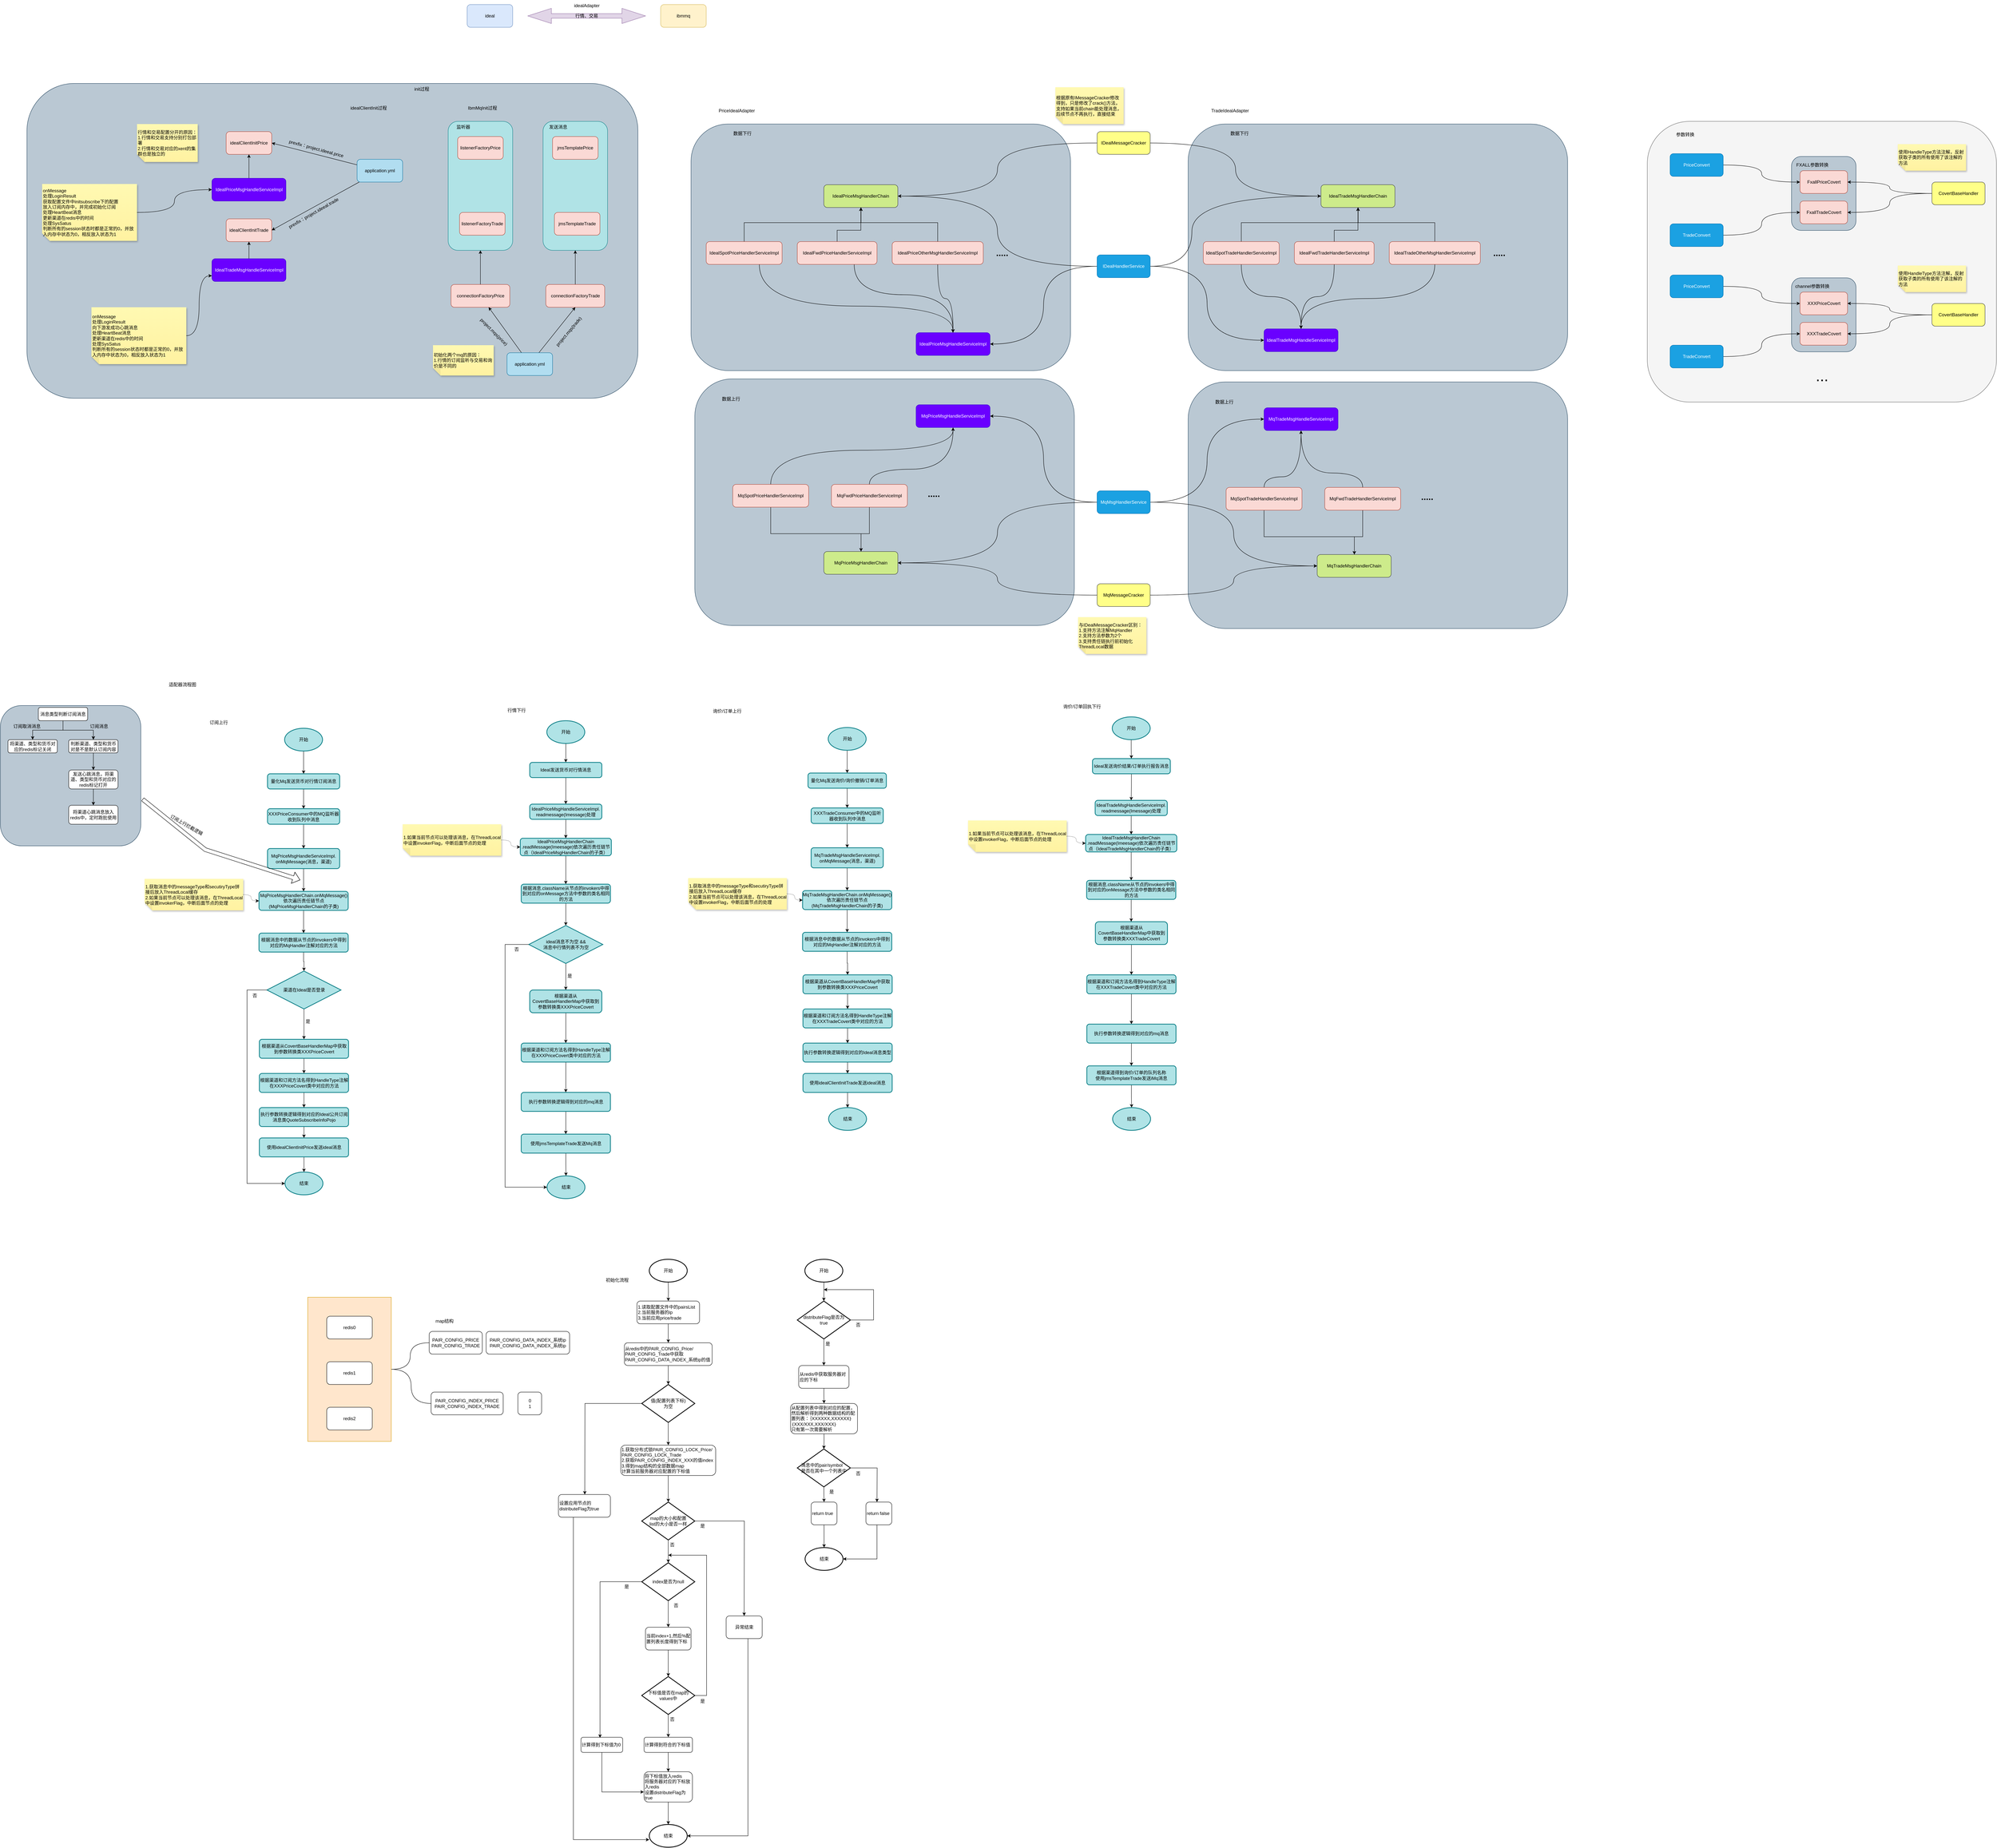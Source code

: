 <mxfile version="28.1.1">
  <diagram name="第 1 页" id="rHHmESAeXLNnf4UBHQ25">
    <mxGraphModel dx="7436" dy="2664" grid="1" gridSize="10" guides="1" tooltips="1" connect="1" arrows="1" fold="1" page="1" pageScale="1" pageWidth="3300" pageHeight="4681" math="0" shadow="0">
      <root>
        <mxCell id="0" />
        <mxCell id="1" parent="0" />
        <mxCell id="MXGi-TY2GJ7XGNcBM4Lo-8" style="edgeStyle=orthogonalEdgeStyle;rounded=0;orthogonalLoop=1;jettySize=auto;html=1;curved=1;endArrow=none;endFill=0;" parent="1" source="MXGi-TY2GJ7XGNcBM4Lo-5" target="MXGi-TY2GJ7XGNcBM4Lo-7" edge="1">
          <mxGeometry relative="1" as="geometry" />
        </mxCell>
        <mxCell id="MXGi-TY2GJ7XGNcBM4Lo-5" value="" style="rounded=0;whiteSpace=wrap;html=1;fillColor=#ffe6cc;strokeColor=#d79b00;" parent="1" vertex="1">
          <mxGeometry x="-30" y="3430" width="220" height="380" as="geometry" />
        </mxCell>
        <mxCell id="qGwItCddGWUua6QMG_1u-158" value="" style="rounded=1;whiteSpace=wrap;html=1;align=center;verticalAlign=middle;fontFamily=Helvetica;fontSize=12;fillColor=#f5f5f5;fontColor=#333333;strokeColor=#666666;" parent="1" vertex="1">
          <mxGeometry x="3500" y="330" width="920" height="740" as="geometry" />
        </mxCell>
        <mxCell id="qGwItCddGWUua6QMG_1u-132" value="" style="rounded=1;whiteSpace=wrap;html=1;strokeColor=#23445d;align=center;verticalAlign=middle;fontFamily=Helvetica;fontSize=12;fillColor=#bac8d3;" parent="1" vertex="1">
          <mxGeometry x="3880" y="422.5" width="170" height="195" as="geometry" />
        </mxCell>
        <mxCell id="qGwItCddGWUua6QMG_1u-109" value="" style="rounded=1;whiteSpace=wrap;html=1;strokeColor=#23445d;align=center;verticalAlign=middle;fontFamily=Helvetica;fontSize=12;fillColor=#bac8d3;" parent="1" vertex="1">
          <mxGeometry x="2290" y="1017" width="1000" height="650" as="geometry" />
        </mxCell>
        <mxCell id="qGwItCddGWUua6QMG_1u-86" value="" style="rounded=1;whiteSpace=wrap;html=1;strokeColor=#23445d;align=center;verticalAlign=middle;fontFamily=Helvetica;fontSize=12;fillColor=#bac8d3;" parent="1" vertex="1">
          <mxGeometry x="2290" y="337" width="1000" height="650" as="geometry" />
        </mxCell>
        <mxCell id="qGwItCddGWUua6QMG_1u-84" value="" style="rounded=1;whiteSpace=wrap;html=1;strokeColor=#23445d;align=center;verticalAlign=middle;fontFamily=Helvetica;fontSize=12;fillColor=#bac8d3;" parent="1" vertex="1">
          <mxGeometry x="990" y="1009" width="1000" height="650" as="geometry" />
        </mxCell>
        <mxCell id="qGwItCddGWUua6QMG_1u-83" value="" style="rounded=1;whiteSpace=wrap;html=1;strokeColor=#23445d;align=center;verticalAlign=middle;fontFamily=Helvetica;fontSize=12;fillColor=#bac8d3;" parent="1" vertex="1">
          <mxGeometry x="980" y="337" width="1000" height="650" as="geometry" />
        </mxCell>
        <mxCell id="qGwItCddGWUua6QMG_1u-43" value="" style="rounded=1;whiteSpace=wrap;html=1;strokeColor=#23445d;align=center;verticalAlign=middle;fontFamily=Helvetica;fontSize=12;fillColor=#bac8d3;" parent="1" vertex="1">
          <mxGeometry x="-770" y="230" width="1610" height="830" as="geometry" />
        </mxCell>
        <mxCell id="qGwItCddGWUua6QMG_1u-25" value="" style="rounded=1;whiteSpace=wrap;html=1;fillColor=#b0e3e6;strokeColor=#0e8088;" parent="1" vertex="1">
          <mxGeometry x="340" y="330" width="170" height="340" as="geometry" />
        </mxCell>
        <mxCell id="qGwItCddGWUua6QMG_1u-1" value="ideal" style="rounded=1;whiteSpace=wrap;html=1;fillColor=#dae8fc;strokeColor=#6c8ebf;" parent="1" vertex="1">
          <mxGeometry x="390" y="22" width="120" height="60" as="geometry" />
        </mxCell>
        <mxCell id="qGwItCddGWUua6QMG_1u-2" value="ibmmq" style="rounded=1;whiteSpace=wrap;html=1;fillColor=#fff2cc;strokeColor=#d6b656;" parent="1" vertex="1">
          <mxGeometry x="900" y="22" width="120" height="60" as="geometry" />
        </mxCell>
        <mxCell id="qGwItCddGWUua6QMG_1u-6" value="行情、交易" style="shape=doubleArrow;whiteSpace=wrap;html=1;fillColor=#e1d5e7;strokeColor=#9673a6;" parent="1" vertex="1">
          <mxGeometry x="550" y="32" width="310" height="40" as="geometry" />
        </mxCell>
        <mxCell id="qGwItCddGWUua6QMG_1u-8" value="idealAdapter" style="text;html=1;align=center;verticalAlign=middle;resizable=0;points=[];autosize=1;strokeColor=none;fillColor=none;" parent="1" vertex="1">
          <mxGeometry x="660" y="10" width="90" height="30" as="geometry" />
        </mxCell>
        <mxCell id="qGwItCddGWUua6QMG_1u-9" value="PriceIdealAdapter" style="text;html=1;align=center;verticalAlign=middle;resizable=0;points=[];autosize=1;strokeColor=none;fillColor=none;" parent="1" vertex="1">
          <mxGeometry x="1040" y="287" width="120" height="30" as="geometry" />
        </mxCell>
        <mxCell id="qGwItCddGWUua6QMG_1u-10" value="init过程" style="text;html=1;align=center;verticalAlign=middle;resizable=0;points=[];autosize=1;strokeColor=none;fillColor=none;" parent="1" vertex="1">
          <mxGeometry x="240" y="230" width="60" height="30" as="geometry" />
        </mxCell>
        <mxCell id="qGwItCddGWUua6QMG_1u-11" value="idealClientInit过程" style="text;html=1;align=center;verticalAlign=middle;resizable=0;points=[];autosize=1;strokeColor=none;fillColor=none;" parent="1" vertex="1">
          <mxGeometry x="70" y="280" width="120" height="30" as="geometry" />
        </mxCell>
        <mxCell id="qGwItCddGWUua6QMG_1u-12" value="IbmMqInit过程" style="text;html=1;align=center;verticalAlign=middle;resizable=0;points=[];autosize=1;strokeColor=none;fillColor=none;" parent="1" vertex="1">
          <mxGeometry x="380" y="280" width="100" height="30" as="geometry" />
        </mxCell>
        <mxCell id="qGwItCddGWUua6QMG_1u-13" value="idealClientInitPrice" style="rounded=1;whiteSpace=wrap;html=1;fillColor=#fad9d5;strokeColor=#ae4132;" parent="1" vertex="1">
          <mxGeometry x="-245" y="357" width="120" height="60" as="geometry" />
        </mxCell>
        <mxCell id="qGwItCddGWUua6QMG_1u-14" value="idealClientInitTrade" style="rounded=1;whiteSpace=wrap;html=1;fillColor=#fad9d5;strokeColor=#ae4132;" parent="1" vertex="1">
          <mxGeometry x="-245" y="587" width="120" height="60" as="geometry" />
        </mxCell>
        <mxCell id="qGwItCddGWUua6QMG_1u-16" style="rounded=0;orthogonalLoop=1;jettySize=auto;html=1;entryX=1;entryY=0.5;entryDx=0;entryDy=0;" parent="1" source="qGwItCddGWUua6QMG_1u-15" target="qGwItCddGWUua6QMG_1u-13" edge="1">
          <mxGeometry relative="1" as="geometry" />
        </mxCell>
        <mxCell id="qGwItCddGWUua6QMG_1u-17" style="rounded=0;orthogonalLoop=1;jettySize=auto;html=1;entryX=1;entryY=0.5;entryDx=0;entryDy=0;" parent="1" source="qGwItCddGWUua6QMG_1u-15" target="qGwItCddGWUua6QMG_1u-14" edge="1">
          <mxGeometry relative="1" as="geometry" />
        </mxCell>
        <mxCell id="qGwItCddGWUua6QMG_1u-15" value="application.yml" style="rounded=1;whiteSpace=wrap;html=1;fillColor=#b1ddf0;strokeColor=#10739e;" parent="1" vertex="1">
          <mxGeometry x="100" y="430" width="120" height="60" as="geometry" />
        </mxCell>
        <mxCell id="qGwItCddGWUua6QMG_1u-18" value="prexfix：project.ideeal.price" style="text;html=1;align=center;verticalAlign=middle;resizable=0;points=[];autosize=1;strokeColor=none;fillColor=none;rotation=15;" parent="1" vertex="1">
          <mxGeometry x="-93.5" y="387" width="170" height="30" as="geometry" />
        </mxCell>
        <mxCell id="qGwItCddGWUua6QMG_1u-19" value="prexfix：project.ideeal.trade" style="text;html=1;align=center;verticalAlign=middle;resizable=0;points=[];autosize=1;strokeColor=none;fillColor=none;rotation=-30;" parent="1" vertex="1">
          <mxGeometry x="-99.998" y="557.0" width="170" height="30" as="geometry" />
        </mxCell>
        <mxCell id="qGwItCddGWUua6QMG_1u-22" value="行情和交易配置分开的原因：&lt;div&gt;1.行情和交易支持分别打包部署&lt;/div&gt;&lt;div&gt;2.行情和交易对应的xent的集群也是独立的&lt;/div&gt;" style="shape=note;whiteSpace=wrap;html=1;backgroundOutline=1;fontColor=#000000;darkOpacity=0.05;fillColor=#FFF9B2;strokeColor=none;fillStyle=solid;direction=west;gradientDirection=north;gradientColor=#FFF2A1;shadow=1;size=20;pointerEvents=1;align=left;" parent="1" vertex="1">
          <mxGeometry x="-480" y="337" width="160" height="100" as="geometry" />
        </mxCell>
        <mxCell id="qGwItCddGWUua6QMG_1u-23" value="listenerFactoryPrice" style="rounded=1;whiteSpace=wrap;html=1;fillColor=#fad9d5;strokeColor=#ae4132;" parent="1" vertex="1">
          <mxGeometry x="365" y="370" width="120" height="60" as="geometry" />
        </mxCell>
        <mxCell id="qGwItCddGWUua6QMG_1u-24" value="listenerFactoryTrade" style="rounded=1;whiteSpace=wrap;html=1;fillColor=#fad9d5;strokeColor=#ae4132;" parent="1" vertex="1">
          <mxGeometry x="370" y="570" width="120" height="60" as="geometry" />
        </mxCell>
        <mxCell id="qGwItCddGWUua6QMG_1u-26" value="监听器" style="text;html=1;align=center;verticalAlign=middle;whiteSpace=wrap;rounded=0;fontFamily=Helvetica;fontSize=12;fontColor=default;" parent="1" vertex="1">
          <mxGeometry x="350" y="330" width="60" height="30" as="geometry" />
        </mxCell>
        <mxCell id="qGwItCddGWUua6QMG_1u-28" value="" style="rounded=1;whiteSpace=wrap;html=1;fillColor=#b0e3e6;strokeColor=#0e8088;" parent="1" vertex="1">
          <mxGeometry x="590" y="330" width="170" height="340" as="geometry" />
        </mxCell>
        <mxCell id="qGwItCddGWUua6QMG_1u-29" value="jmsTemplatePrice" style="rounded=1;whiteSpace=wrap;html=1;fillColor=#fad9d5;strokeColor=#ae4132;" parent="1" vertex="1">
          <mxGeometry x="615" y="370" width="120" height="60" as="geometry" />
        </mxCell>
        <mxCell id="qGwItCddGWUua6QMG_1u-30" value="jmsTemplateTrade" style="rounded=1;whiteSpace=wrap;html=1;fillColor=#fad9d5;strokeColor=#ae4132;" parent="1" vertex="1">
          <mxGeometry x="620" y="570" width="120" height="60" as="geometry" />
        </mxCell>
        <mxCell id="qGwItCddGWUua6QMG_1u-31" value="发送消息" style="text;html=1;align=center;verticalAlign=middle;whiteSpace=wrap;rounded=0;fontFamily=Helvetica;fontSize=12;fontColor=default;" parent="1" vertex="1">
          <mxGeometry x="600" y="330" width="60" height="30" as="geometry" />
        </mxCell>
        <mxCell id="qGwItCddGWUua6QMG_1u-35" style="edgeStyle=orthogonalEdgeStyle;rounded=0;orthogonalLoop=1;jettySize=auto;html=1;entryX=0.5;entryY=1;entryDx=0;entryDy=0;fontFamily=Helvetica;fontSize=12;fontColor=default;" parent="1" source="qGwItCddGWUua6QMG_1u-33" target="qGwItCddGWUua6QMG_1u-25" edge="1">
          <mxGeometry relative="1" as="geometry" />
        </mxCell>
        <mxCell id="qGwItCddGWUua6QMG_1u-33" value="connectionFactoryPrice" style="rounded=1;whiteSpace=wrap;html=1;fillColor=#fad9d5;strokeColor=#ae4132;" parent="1" vertex="1">
          <mxGeometry x="347.5" y="760" width="155" height="60" as="geometry" />
        </mxCell>
        <mxCell id="qGwItCddGWUua6QMG_1u-36" style="edgeStyle=orthogonalEdgeStyle;rounded=0;orthogonalLoop=1;jettySize=auto;html=1;entryX=0.5;entryY=1;entryDx=0;entryDy=0;fontFamily=Helvetica;fontSize=12;fontColor=default;" parent="1" source="qGwItCddGWUua6QMG_1u-34" target="qGwItCddGWUua6QMG_1u-28" edge="1">
          <mxGeometry relative="1" as="geometry" />
        </mxCell>
        <mxCell id="qGwItCddGWUua6QMG_1u-34" value="connectionFactoryTrade" style="rounded=1;whiteSpace=wrap;html=1;fillColor=#fad9d5;strokeColor=#ae4132;" parent="1" vertex="1">
          <mxGeometry x="597.5" y="760" width="155" height="60" as="geometry" />
        </mxCell>
        <mxCell id="qGwItCddGWUua6QMG_1u-38" style="rounded=0;orthogonalLoop=1;jettySize=auto;html=1;fontFamily=Helvetica;fontSize=12;fontColor=default;" parent="1" source="qGwItCddGWUua6QMG_1u-37" target="qGwItCddGWUua6QMG_1u-33" edge="1">
          <mxGeometry relative="1" as="geometry" />
        </mxCell>
        <mxCell id="qGwItCddGWUua6QMG_1u-39" style="rounded=0;orthogonalLoop=1;jettySize=auto;html=1;entryX=0.5;entryY=1;entryDx=0;entryDy=0;fontFamily=Helvetica;fontSize=12;fontColor=default;" parent="1" source="qGwItCddGWUua6QMG_1u-37" target="qGwItCddGWUua6QMG_1u-34" edge="1">
          <mxGeometry relative="1" as="geometry" />
        </mxCell>
        <mxCell id="qGwItCddGWUua6QMG_1u-37" value="application.yml" style="rounded=1;whiteSpace=wrap;html=1;fillColor=#b1ddf0;strokeColor=#10739e;" parent="1" vertex="1">
          <mxGeometry x="495" y="940" width="120" height="60" as="geometry" />
        </mxCell>
        <mxCell id="qGwItCddGWUua6QMG_1u-40" value="project.mqs(price)" style="text;html=1;align=center;verticalAlign=middle;resizable=0;points=[];autosize=1;strokeColor=none;fillColor=none;fontFamily=Helvetica;fontSize=12;fontColor=default;rotation=45;" parent="1" vertex="1">
          <mxGeometry x="400" y="870" width="120" height="30" as="geometry" />
        </mxCell>
        <mxCell id="qGwItCddGWUua6QMG_1u-41" value="project.mqs(trade)" style="text;html=1;align=center;verticalAlign=middle;resizable=0;points=[];autosize=1;strokeColor=none;fillColor=none;fontFamily=Helvetica;fontSize=12;fontColor=default;rotation=-50;" parent="1" vertex="1">
          <mxGeometry x="597.503" y="870.003" width="120" height="30" as="geometry" />
        </mxCell>
        <mxCell id="qGwItCddGWUua6QMG_1u-42" value="初始化两个mq的原因：&lt;div&gt;1.行情的订阅监听与交易和询价是不同的&lt;/div&gt;" style="shape=note;whiteSpace=wrap;html=1;backgroundOutline=1;fontColor=#000000;darkOpacity=0.05;fillColor=#FFF9B2;strokeColor=none;fillStyle=solid;direction=west;gradientDirection=north;gradientColor=#FFF2A1;shadow=1;size=20;pointerEvents=1;align=left;" parent="1" vertex="1">
          <mxGeometry x="300" y="920" width="160" height="80" as="geometry" />
        </mxCell>
        <mxCell id="qGwItCddGWUua6QMG_1u-44" value="IdealPriceMsgHandlerChain" style="rounded=1;whiteSpace=wrap;html=1;strokeColor=#36393d;align=center;verticalAlign=middle;fontFamily=Helvetica;fontSize=12;fillColor=#cdeb8b;" parent="1" vertex="1">
          <mxGeometry x="1330" y="497" width="195" height="60" as="geometry" />
        </mxCell>
        <mxCell id="qGwItCddGWUua6QMG_1u-45" value="数据下行" style="text;html=1;align=center;verticalAlign=middle;resizable=0;points=[];autosize=1;strokeColor=none;fillColor=none;fontFamily=Helvetica;fontSize=12;fontColor=default;" parent="1" vertex="1">
          <mxGeometry x="1080" y="347" width="70" height="30" as="geometry" />
        </mxCell>
        <mxCell id="qGwItCddGWUua6QMG_1u-46" value="数据上行" style="text;html=1;align=center;verticalAlign=middle;resizable=0;points=[];autosize=1;strokeColor=none;fillColor=none;fontFamily=Helvetica;fontSize=12;fontColor=default;" parent="1" vertex="1">
          <mxGeometry x="1050" y="1047" width="70" height="30" as="geometry" />
        </mxCell>
        <mxCell id="qGwItCddGWUua6QMG_1u-47" value="根据原有IMessageCracker修改得到，只是修改了crack()方法，支持如果当前chain能处理消息，后续节点不再执行，直接结束" style="shape=note;whiteSpace=wrap;html=1;backgroundOutline=1;fontColor=#000000;darkOpacity=0.05;fillColor=#FFF9B2;strokeColor=none;fillStyle=solid;direction=west;gradientDirection=north;gradientColor=#FFF2A1;shadow=1;size=20;pointerEvents=1;align=left;" parent="1" vertex="1">
          <mxGeometry x="1940" y="240" width="180" height="97" as="geometry" />
        </mxCell>
        <mxCell id="qGwItCddGWUua6QMG_1u-51" style="edgeStyle=orthogonalEdgeStyle;rounded=0;orthogonalLoop=1;jettySize=auto;html=1;entryX=1;entryY=0.5;entryDx=0;entryDy=0;fontFamily=Helvetica;fontSize=12;fontColor=default;curved=1;" parent="1" source="qGwItCddGWUua6QMG_1u-48" target="qGwItCddGWUua6QMG_1u-44" edge="1">
          <mxGeometry relative="1" as="geometry" />
        </mxCell>
        <mxCell id="qGwItCddGWUua6QMG_1u-107" style="edgeStyle=orthogonalEdgeStyle;rounded=0;orthogonalLoop=1;jettySize=auto;html=1;entryX=0;entryY=0.5;entryDx=0;entryDy=0;fontFamily=Helvetica;fontSize=12;fontColor=default;curved=1;" parent="1" source="qGwItCddGWUua6QMG_1u-48" target="qGwItCddGWUua6QMG_1u-87" edge="1">
          <mxGeometry relative="1" as="geometry" />
        </mxCell>
        <mxCell id="qGwItCddGWUua6QMG_1u-48" value="IDealMessageCracker" style="rounded=1;whiteSpace=wrap;html=1;strokeColor=#36393d;align=center;verticalAlign=middle;fontFamily=Helvetica;fontSize=12;fillColor=#ffff88;" parent="1" vertex="1">
          <mxGeometry x="2050" y="357" width="140" height="60" as="geometry" />
        </mxCell>
        <mxCell id="qGwItCddGWUua6QMG_1u-58" style="edgeStyle=orthogonalEdgeStyle;rounded=0;orthogonalLoop=1;jettySize=auto;html=1;fontFamily=Helvetica;fontSize=12;fontColor=default;curved=1;" parent="1" source="qGwItCddGWUua6QMG_1u-52" target="qGwItCddGWUua6QMG_1u-56" edge="1">
          <mxGeometry relative="1" as="geometry">
            <Array as="points">
              <mxPoint x="1160" y="817" />
              <mxPoint x="1670" y="817" />
            </Array>
          </mxGeometry>
        </mxCell>
        <mxCell id="qGwItCddGWUua6QMG_1u-63" style="edgeStyle=orthogonalEdgeStyle;rounded=0;orthogonalLoop=1;jettySize=auto;html=1;fontFamily=Helvetica;fontSize=12;fontColor=default;" parent="1" source="qGwItCddGWUua6QMG_1u-52" target="qGwItCddGWUua6QMG_1u-44" edge="1">
          <mxGeometry relative="1" as="geometry">
            <Array as="points">
              <mxPoint x="1120" y="597" />
              <mxPoint x="1428" y="597" />
            </Array>
          </mxGeometry>
        </mxCell>
        <mxCell id="qGwItCddGWUua6QMG_1u-52" value="IdealSpotPriceHandlerServiceImpl" style="rounded=1;whiteSpace=wrap;html=1;fillColor=#fad9d5;strokeColor=#ae4132;" parent="1" vertex="1">
          <mxGeometry x="1020" y="647" width="200" height="60" as="geometry" />
        </mxCell>
        <mxCell id="qGwItCddGWUua6QMG_1u-59" style="edgeStyle=orthogonalEdgeStyle;rounded=0;orthogonalLoop=1;jettySize=auto;html=1;entryX=0.5;entryY=0;entryDx=0;entryDy=0;fontFamily=Helvetica;fontSize=12;fontColor=default;curved=1;" parent="1" source="qGwItCddGWUua6QMG_1u-53" target="qGwItCddGWUua6QMG_1u-56" edge="1">
          <mxGeometry relative="1" as="geometry">
            <Array as="points">
              <mxPoint x="1410" y="787" />
              <mxPoint x="1670" y="787" />
            </Array>
          </mxGeometry>
        </mxCell>
        <mxCell id="qGwItCddGWUua6QMG_1u-64" style="edgeStyle=orthogonalEdgeStyle;rounded=0;orthogonalLoop=1;jettySize=auto;html=1;entryX=0.5;entryY=1;entryDx=0;entryDy=0;fontFamily=Helvetica;fontSize=12;fontColor=default;" parent="1" source="qGwItCddGWUua6QMG_1u-53" target="qGwItCddGWUua6QMG_1u-44" edge="1">
          <mxGeometry relative="1" as="geometry">
            <Array as="points">
              <mxPoint x="1365" y="617" />
              <mxPoint x="1428" y="617" />
            </Array>
          </mxGeometry>
        </mxCell>
        <mxCell id="qGwItCddGWUua6QMG_1u-53" value="IdealFwdPriceHandlerServiceImpl" style="rounded=1;whiteSpace=wrap;html=1;fillColor=#fad9d5;strokeColor=#ae4132;" parent="1" vertex="1">
          <mxGeometry x="1260" y="647" width="210" height="60" as="geometry" />
        </mxCell>
        <mxCell id="qGwItCddGWUua6QMG_1u-60" style="edgeStyle=orthogonalEdgeStyle;rounded=0;orthogonalLoop=1;jettySize=auto;html=1;entryX=0.5;entryY=0;entryDx=0;entryDy=0;fontFamily=Helvetica;fontSize=12;fontColor=default;curved=1;" parent="1" source="qGwItCddGWUua6QMG_1u-54" target="qGwItCddGWUua6QMG_1u-56" edge="1">
          <mxGeometry relative="1" as="geometry" />
        </mxCell>
        <mxCell id="qGwItCddGWUua6QMG_1u-65" style="edgeStyle=orthogonalEdgeStyle;rounded=0;orthogonalLoop=1;jettySize=auto;html=1;entryX=0.5;entryY=1;entryDx=0;entryDy=0;fontFamily=Helvetica;fontSize=12;fontColor=default;" parent="1" source="qGwItCddGWUua6QMG_1u-54" target="qGwItCddGWUua6QMG_1u-44" edge="1">
          <mxGeometry relative="1" as="geometry">
            <Array as="points">
              <mxPoint x="1630" y="597" />
              <mxPoint x="1428" y="597" />
            </Array>
          </mxGeometry>
        </mxCell>
        <mxCell id="qGwItCddGWUua6QMG_1u-54" value="IdealPriceOtherMsgHandlerServiceImpl" style="rounded=1;whiteSpace=wrap;html=1;fillColor=#fad9d5;strokeColor=#ae4132;" parent="1" vertex="1">
          <mxGeometry x="1510" y="647" width="240" height="60" as="geometry" />
        </mxCell>
        <mxCell id="qGwItCddGWUua6QMG_1u-57" style="edgeStyle=orthogonalEdgeStyle;rounded=0;orthogonalLoop=1;jettySize=auto;html=1;fontFamily=Helvetica;fontSize=12;fontColor=default;curved=1;entryX=1;entryY=0.5;entryDx=0;entryDy=0;" parent="1" source="qGwItCddGWUua6QMG_1u-55" target="qGwItCddGWUua6QMG_1u-56" edge="1">
          <mxGeometry relative="1" as="geometry" />
        </mxCell>
        <mxCell id="qGwItCddGWUua6QMG_1u-68" style="edgeStyle=orthogonalEdgeStyle;rounded=0;orthogonalLoop=1;jettySize=auto;html=1;entryX=1;entryY=0.5;entryDx=0;entryDy=0;fontFamily=Helvetica;fontSize=12;fontColor=default;curved=1;" parent="1" source="qGwItCddGWUua6QMG_1u-55" target="qGwItCddGWUua6QMG_1u-44" edge="1">
          <mxGeometry relative="1" as="geometry" />
        </mxCell>
        <mxCell id="qGwItCddGWUua6QMG_1u-105" style="edgeStyle=orthogonalEdgeStyle;rounded=0;orthogonalLoop=1;jettySize=auto;html=1;entryX=0;entryY=0.5;entryDx=0;entryDy=0;fontFamily=Helvetica;fontSize=12;fontColor=default;curved=1;" parent="1" source="qGwItCddGWUua6QMG_1u-55" target="qGwItCddGWUua6QMG_1u-98" edge="1">
          <mxGeometry relative="1" as="geometry" />
        </mxCell>
        <mxCell id="qGwItCddGWUua6QMG_1u-108" style="edgeStyle=orthogonalEdgeStyle;rounded=0;orthogonalLoop=1;jettySize=auto;html=1;entryX=0;entryY=0.5;entryDx=0;entryDy=0;fontFamily=Helvetica;fontSize=12;fontColor=default;curved=1;" parent="1" source="qGwItCddGWUua6QMG_1u-55" target="qGwItCddGWUua6QMG_1u-87" edge="1">
          <mxGeometry relative="1" as="geometry">
            <Array as="points">
              <mxPoint x="2300" y="712" />
              <mxPoint x="2300" y="527" />
            </Array>
          </mxGeometry>
        </mxCell>
        <mxCell id="qGwItCddGWUua6QMG_1u-55" value="IDealHandlerService" style="rounded=1;whiteSpace=wrap;html=1;strokeColor=#006EAF;align=center;verticalAlign=middle;fontFamily=Helvetica;fontSize=12;fillColor=#1ba1e2;fontColor=#ffffff;" parent="1" vertex="1">
          <mxGeometry x="2050" y="682" width="140" height="60" as="geometry" />
        </mxCell>
        <mxCell id="qGwItCddGWUua6QMG_1u-56" value="IdealPriceMsgHandleServiceImpl" style="rounded=1;whiteSpace=wrap;html=1;strokeColor=#3700CC;align=center;verticalAlign=middle;fontFamily=Helvetica;fontSize=12;fillColor=#6a00ff;fontColor=#ffffff;" parent="1" vertex="1">
          <mxGeometry x="1573" y="887" width="195" height="60" as="geometry" />
        </mxCell>
        <mxCell id="qGwItCddGWUua6QMG_1u-62" value="&lt;b&gt;&lt;font style=&quot;font-size: 23px;&quot;&gt;.....&lt;/font&gt;&lt;/b&gt;" style="text;html=1;align=center;verticalAlign=middle;whiteSpace=wrap;rounded=0;fontFamily=Helvetica;fontSize=12;fontColor=default;" parent="1" vertex="1">
          <mxGeometry x="1770" y="662" width="60" height="30" as="geometry" />
        </mxCell>
        <mxCell id="qGwItCddGWUua6QMG_1u-70" style="edgeStyle=orthogonalEdgeStyle;rounded=0;orthogonalLoop=1;jettySize=auto;html=1;entryX=1;entryY=0.5;entryDx=0;entryDy=0;fontFamily=Helvetica;fontSize=12;fontColor=default;curved=1;" parent="1" source="qGwItCddGWUua6QMG_1u-66" target="qGwItCddGWUua6QMG_1u-69" edge="1">
          <mxGeometry relative="1" as="geometry" />
        </mxCell>
        <mxCell id="qGwItCddGWUua6QMG_1u-125" style="edgeStyle=orthogonalEdgeStyle;rounded=0;orthogonalLoop=1;jettySize=auto;html=1;entryX=0;entryY=0.5;entryDx=0;entryDy=0;fontFamily=Helvetica;fontSize=12;fontColor=default;curved=1;" parent="1" source="qGwItCddGWUua6QMG_1u-66" target="qGwItCddGWUua6QMG_1u-111" edge="1">
          <mxGeometry relative="1" as="geometry" />
        </mxCell>
        <mxCell id="qGwItCddGWUua6QMG_1u-66" value="MqMessageCracker" style="rounded=1;whiteSpace=wrap;html=1;strokeColor=#36393d;align=center;verticalAlign=middle;fontFamily=Helvetica;fontSize=12;fillColor=#ffff88;" parent="1" vertex="1">
          <mxGeometry x="2050" y="1549" width="140" height="60" as="geometry" />
        </mxCell>
        <mxCell id="qGwItCddGWUua6QMG_1u-71" style="edgeStyle=orthogonalEdgeStyle;rounded=0;orthogonalLoop=1;jettySize=auto;html=1;entryX=1;entryY=0.5;entryDx=0;entryDy=0;fontFamily=Helvetica;fontSize=12;fontColor=default;curved=1;" parent="1" source="qGwItCddGWUua6QMG_1u-67" target="qGwItCddGWUua6QMG_1u-69" edge="1">
          <mxGeometry relative="1" as="geometry" />
        </mxCell>
        <mxCell id="qGwItCddGWUua6QMG_1u-73" style="edgeStyle=orthogonalEdgeStyle;rounded=0;orthogonalLoop=1;jettySize=auto;html=1;entryX=1;entryY=0.5;entryDx=0;entryDy=0;fontFamily=Helvetica;fontSize=12;fontColor=default;curved=1;" parent="1" source="qGwItCddGWUua6QMG_1u-67" target="qGwItCddGWUua6QMG_1u-72" edge="1">
          <mxGeometry relative="1" as="geometry" />
        </mxCell>
        <mxCell id="qGwItCddGWUua6QMG_1u-124" style="edgeStyle=orthogonalEdgeStyle;rounded=0;orthogonalLoop=1;jettySize=auto;html=1;entryX=0;entryY=0.5;entryDx=0;entryDy=0;fontFamily=Helvetica;fontSize=12;fontColor=default;curved=1;" parent="1" source="qGwItCddGWUua6QMG_1u-67" target="qGwItCddGWUua6QMG_1u-112" edge="1">
          <mxGeometry relative="1" as="geometry" />
        </mxCell>
        <mxCell id="qGwItCddGWUua6QMG_1u-126" style="edgeStyle=orthogonalEdgeStyle;rounded=0;orthogonalLoop=1;jettySize=auto;html=1;entryX=0;entryY=0.5;entryDx=0;entryDy=0;fontFamily=Helvetica;fontSize=12;fontColor=default;curved=1;" parent="1" source="qGwItCddGWUua6QMG_1u-67" target="qGwItCddGWUua6QMG_1u-111" edge="1">
          <mxGeometry relative="1" as="geometry" />
        </mxCell>
        <mxCell id="qGwItCddGWUua6QMG_1u-67" value="MqMsgHandlerService" style="rounded=1;whiteSpace=wrap;html=1;strokeColor=#006EAF;align=center;verticalAlign=middle;fontFamily=Helvetica;fontSize=12;fillColor=#1ba1e2;fontColor=#ffffff;" parent="1" vertex="1">
          <mxGeometry x="2050" y="1304" width="140" height="60" as="geometry" />
        </mxCell>
        <mxCell id="qGwItCddGWUua6QMG_1u-69" value="MqPriceMsgHandlerChain" style="rounded=1;whiteSpace=wrap;html=1;strokeColor=#36393d;align=center;verticalAlign=middle;fontFamily=Helvetica;fontSize=12;fillColor=#cdeb8b;" parent="1" vertex="1">
          <mxGeometry x="1330" y="1464" width="195" height="60" as="geometry" />
        </mxCell>
        <mxCell id="qGwItCddGWUua6QMG_1u-72" value="MqPriceMsgHandleServiceImpl" style="rounded=1;whiteSpace=wrap;html=1;strokeColor=#3700CC;align=center;verticalAlign=middle;fontFamily=Helvetica;fontSize=12;fillColor=#6a00ff;fontColor=#ffffff;" parent="1" vertex="1">
          <mxGeometry x="1573" y="1077" width="195" height="60" as="geometry" />
        </mxCell>
        <mxCell id="qGwItCddGWUua6QMG_1u-77" style="edgeStyle=orthogonalEdgeStyle;rounded=0;orthogonalLoop=1;jettySize=auto;html=1;entryX=0.5;entryY=1;entryDx=0;entryDy=0;fontFamily=Helvetica;fontSize=12;fontColor=default;curved=1;" parent="1" source="qGwItCddGWUua6QMG_1u-74" target="qGwItCddGWUua6QMG_1u-72" edge="1">
          <mxGeometry relative="1" as="geometry">
            <Array as="points">
              <mxPoint x="1190" y="1197" />
              <mxPoint x="1670" y="1197" />
            </Array>
          </mxGeometry>
        </mxCell>
        <mxCell id="qGwItCddGWUua6QMG_1u-81" style="edgeStyle=orthogonalEdgeStyle;rounded=0;orthogonalLoop=1;jettySize=auto;html=1;fontFamily=Helvetica;fontSize=12;fontColor=default;" parent="1" source="qGwItCddGWUua6QMG_1u-74" target="qGwItCddGWUua6QMG_1u-69" edge="1">
          <mxGeometry relative="1" as="geometry">
            <Array as="points">
              <mxPoint x="1190" y="1417" />
              <mxPoint x="1428" y="1417" />
            </Array>
          </mxGeometry>
        </mxCell>
        <mxCell id="qGwItCddGWUua6QMG_1u-74" value="MqSpotPriceHandlerServiceImpl" style="rounded=1;whiteSpace=wrap;html=1;fillColor=#fad9d5;strokeColor=#ae4132;" parent="1" vertex="1">
          <mxGeometry x="1090" y="1287" width="200" height="60" as="geometry" />
        </mxCell>
        <mxCell id="qGwItCddGWUua6QMG_1u-78" style="edgeStyle=orthogonalEdgeStyle;rounded=0;orthogonalLoop=1;jettySize=auto;html=1;fontFamily=Helvetica;fontSize=12;fontColor=default;curved=1;entryX=0.5;entryY=1;entryDx=0;entryDy=0;" parent="1" source="qGwItCddGWUua6QMG_1u-75" target="qGwItCddGWUua6QMG_1u-72" edge="1">
          <mxGeometry relative="1" as="geometry">
            <mxPoint x="1670" y="1147" as="targetPoint" />
            <Array as="points">
              <mxPoint x="1450" y="1247" />
              <mxPoint x="1670" y="1247" />
            </Array>
          </mxGeometry>
        </mxCell>
        <mxCell id="qGwItCddGWUua6QMG_1u-82" value="" style="edgeStyle=orthogonalEdgeStyle;rounded=0;orthogonalLoop=1;jettySize=auto;html=1;fontFamily=Helvetica;fontSize=12;fontColor=default;" parent="1" source="qGwItCddGWUua6QMG_1u-75" target="qGwItCddGWUua6QMG_1u-69" edge="1">
          <mxGeometry relative="1" as="geometry">
            <Array as="points">
              <mxPoint x="1450" y="1417" />
              <mxPoint x="1428" y="1417" />
            </Array>
          </mxGeometry>
        </mxCell>
        <mxCell id="qGwItCddGWUua6QMG_1u-75" value="MqFwdPriceHandlerServiceImpl" style="rounded=1;whiteSpace=wrap;html=1;fillColor=#fad9d5;strokeColor=#ae4132;" parent="1" vertex="1">
          <mxGeometry x="1350" y="1287" width="200" height="60" as="geometry" />
        </mxCell>
        <mxCell id="qGwItCddGWUua6QMG_1u-76" value="&lt;b&gt;&lt;font style=&quot;font-size: 23px;&quot;&gt;.....&lt;/font&gt;&lt;/b&gt;" style="text;html=1;align=center;verticalAlign=middle;whiteSpace=wrap;rounded=0;fontFamily=Helvetica;fontSize=12;fontColor=default;" parent="1" vertex="1">
          <mxGeometry x="1590" y="1297" width="60" height="30" as="geometry" />
        </mxCell>
        <mxCell id="qGwItCddGWUua6QMG_1u-85" value="与&lt;span style=&quot;text-align: center;&quot;&gt;IDealMessageCracker区别：&lt;/span&gt;&lt;div&gt;&lt;span style=&quot;text-align: center;&quot;&gt;1.支持方法注解MqHandler&lt;/span&gt;&lt;/div&gt;&lt;div&gt;&lt;span style=&quot;text-align: center;&quot;&gt;2.支持方法参数为2个&lt;/span&gt;&lt;/div&gt;&lt;div&gt;&lt;span style=&quot;text-align: center;&quot;&gt;3.支持责任链执行前初始化ThreadLocal数据&lt;/span&gt;&lt;/div&gt;" style="shape=note;whiteSpace=wrap;html=1;backgroundOutline=1;fontColor=#000000;darkOpacity=0.05;fillColor=#FFF9B2;strokeColor=none;fillStyle=solid;direction=west;gradientDirection=north;gradientColor=#FFF2A1;shadow=1;size=20;pointerEvents=1;align=left;" parent="1" vertex="1">
          <mxGeometry x="2000" y="1637" width="180" height="97" as="geometry" />
        </mxCell>
        <mxCell id="qGwItCddGWUua6QMG_1u-87" value="IdealTradeMsgHandlerChain" style="rounded=1;whiteSpace=wrap;html=1;strokeColor=#36393d;align=center;verticalAlign=middle;fontFamily=Helvetica;fontSize=12;fillColor=#cdeb8b;" parent="1" vertex="1">
          <mxGeometry x="2640" y="497" width="195" height="60" as="geometry" />
        </mxCell>
        <mxCell id="qGwItCddGWUua6QMG_1u-88" value="数据下行" style="text;html=1;align=center;verticalAlign=middle;resizable=0;points=[];autosize=1;strokeColor=none;fillColor=none;fontFamily=Helvetica;fontSize=12;fontColor=default;" parent="1" vertex="1">
          <mxGeometry x="2390" y="347" width="70" height="30" as="geometry" />
        </mxCell>
        <mxCell id="qGwItCddGWUua6QMG_1u-90" style="edgeStyle=orthogonalEdgeStyle;rounded=0;orthogonalLoop=1;jettySize=auto;html=1;fontFamily=Helvetica;fontSize=12;fontColor=default;" parent="1" source="qGwItCddGWUua6QMG_1u-91" target="qGwItCddGWUua6QMG_1u-87" edge="1">
          <mxGeometry relative="1" as="geometry">
            <Array as="points">
              <mxPoint x="2430" y="597" />
              <mxPoint x="2738" y="597" />
            </Array>
          </mxGeometry>
        </mxCell>
        <mxCell id="qGwItCddGWUua6QMG_1u-102" style="edgeStyle=orthogonalEdgeStyle;rounded=0;orthogonalLoop=1;jettySize=auto;html=1;fontFamily=Helvetica;fontSize=12;fontColor=default;curved=1;" parent="1" source="qGwItCddGWUua6QMG_1u-91" target="qGwItCddGWUua6QMG_1u-98" edge="1">
          <mxGeometry relative="1" as="geometry" />
        </mxCell>
        <mxCell id="qGwItCddGWUua6QMG_1u-91" value="IdealSpotTradeHandlerServiceImpl" style="rounded=1;whiteSpace=wrap;html=1;fillColor=#fad9d5;strokeColor=#ae4132;" parent="1" vertex="1">
          <mxGeometry x="2330" y="647" width="200" height="60" as="geometry" />
        </mxCell>
        <mxCell id="qGwItCddGWUua6QMG_1u-93" style="edgeStyle=orthogonalEdgeStyle;rounded=0;orthogonalLoop=1;jettySize=auto;html=1;entryX=0.5;entryY=1;entryDx=0;entryDy=0;fontFamily=Helvetica;fontSize=12;fontColor=default;" parent="1" source="qGwItCddGWUua6QMG_1u-94" target="qGwItCddGWUua6QMG_1u-87" edge="1">
          <mxGeometry relative="1" as="geometry">
            <Array as="points">
              <mxPoint x="2675" y="617" />
              <mxPoint x="2738" y="617" />
            </Array>
          </mxGeometry>
        </mxCell>
        <mxCell id="qGwItCddGWUua6QMG_1u-101" style="edgeStyle=orthogonalEdgeStyle;rounded=0;orthogonalLoop=1;jettySize=auto;html=1;fontFamily=Helvetica;fontSize=12;fontColor=default;curved=1;" parent="1" source="qGwItCddGWUua6QMG_1u-94" target="qGwItCddGWUua6QMG_1u-98" edge="1">
          <mxGeometry relative="1" as="geometry" />
        </mxCell>
        <mxCell id="qGwItCddGWUua6QMG_1u-94" value="IdealFwdTradeHandlerServiceImpl" style="rounded=1;whiteSpace=wrap;html=1;fillColor=#fad9d5;strokeColor=#ae4132;" parent="1" vertex="1">
          <mxGeometry x="2570" y="647" width="210" height="60" as="geometry" />
        </mxCell>
        <mxCell id="qGwItCddGWUua6QMG_1u-96" style="edgeStyle=orthogonalEdgeStyle;rounded=0;orthogonalLoop=1;jettySize=auto;html=1;entryX=0.5;entryY=1;entryDx=0;entryDy=0;fontFamily=Helvetica;fontSize=12;fontColor=default;" parent="1" source="qGwItCddGWUua6QMG_1u-97" target="qGwItCddGWUua6QMG_1u-87" edge="1">
          <mxGeometry relative="1" as="geometry">
            <Array as="points">
              <mxPoint x="2940" y="597" />
              <mxPoint x="2738" y="597" />
            </Array>
          </mxGeometry>
        </mxCell>
        <mxCell id="qGwItCddGWUua6QMG_1u-104" style="edgeStyle=orthogonalEdgeStyle;rounded=0;orthogonalLoop=1;jettySize=auto;html=1;entryX=0.5;entryY=0;entryDx=0;entryDy=0;fontFamily=Helvetica;fontSize=12;fontColor=default;curved=1;" parent="1" source="qGwItCddGWUua6QMG_1u-97" target="qGwItCddGWUua6QMG_1u-98" edge="1">
          <mxGeometry relative="1" as="geometry">
            <Array as="points">
              <mxPoint x="2940" y="797" />
              <mxPoint x="2588" y="797" />
            </Array>
          </mxGeometry>
        </mxCell>
        <mxCell id="qGwItCddGWUua6QMG_1u-97" value="IdealTradeOtherMsgHandlerServiceImpl" style="rounded=1;whiteSpace=wrap;html=1;fillColor=#fad9d5;strokeColor=#ae4132;" parent="1" vertex="1">
          <mxGeometry x="2820" y="647" width="240" height="60" as="geometry" />
        </mxCell>
        <mxCell id="qGwItCddGWUua6QMG_1u-98" value="IdealTradeMsgHandleServiceImpl" style="rounded=1;whiteSpace=wrap;html=1;strokeColor=#3700CC;align=center;verticalAlign=middle;fontFamily=Helvetica;fontSize=12;fillColor=#6a00ff;fontColor=#ffffff;" parent="1" vertex="1">
          <mxGeometry x="2490" y="877" width="195" height="60" as="geometry" />
        </mxCell>
        <mxCell id="qGwItCddGWUua6QMG_1u-99" value="&lt;b&gt;&lt;font style=&quot;font-size: 23px;&quot;&gt;.....&lt;/font&gt;&lt;/b&gt;" style="text;html=1;align=center;verticalAlign=middle;whiteSpace=wrap;rounded=0;fontFamily=Helvetica;fontSize=12;fontColor=default;" parent="1" vertex="1">
          <mxGeometry x="3080" y="662" width="60" height="30" as="geometry" />
        </mxCell>
        <mxCell id="qGwItCddGWUua6QMG_1u-110" value="数据上行" style="text;html=1;align=center;verticalAlign=middle;resizable=0;points=[];autosize=1;strokeColor=none;fillColor=none;fontFamily=Helvetica;fontSize=12;fontColor=default;" parent="1" vertex="1">
          <mxGeometry x="2350" y="1055" width="70" height="30" as="geometry" />
        </mxCell>
        <mxCell id="qGwItCddGWUua6QMG_1u-111" value="MqTradeMsgHandlerChain" style="rounded=1;whiteSpace=wrap;html=1;strokeColor=#36393d;align=center;verticalAlign=middle;fontFamily=Helvetica;fontSize=12;fillColor=#cdeb8b;" parent="1" vertex="1">
          <mxGeometry x="2630" y="1472" width="195" height="60" as="geometry" />
        </mxCell>
        <mxCell id="qGwItCddGWUua6QMG_1u-112" value="MqTradeMsgHandleServiceImpl" style="rounded=1;whiteSpace=wrap;html=1;strokeColor=#3700CC;align=center;verticalAlign=middle;fontFamily=Helvetica;fontSize=12;fillColor=#6a00ff;fontColor=#ffffff;" parent="1" vertex="1">
          <mxGeometry x="2490" y="1085" width="195" height="60" as="geometry" />
        </mxCell>
        <mxCell id="qGwItCddGWUua6QMG_1u-114" style="edgeStyle=orthogonalEdgeStyle;rounded=0;orthogonalLoop=1;jettySize=auto;html=1;fontFamily=Helvetica;fontSize=12;fontColor=default;" parent="1" source="qGwItCddGWUua6QMG_1u-115" target="qGwItCddGWUua6QMG_1u-111" edge="1">
          <mxGeometry relative="1" as="geometry">
            <Array as="points">
              <mxPoint x="2490" y="1425" />
              <mxPoint x="2728" y="1425" />
            </Array>
          </mxGeometry>
        </mxCell>
        <mxCell id="qGwItCddGWUua6QMG_1u-122" style="edgeStyle=orthogonalEdgeStyle;rounded=0;orthogonalLoop=1;jettySize=auto;html=1;entryX=0.5;entryY=1;entryDx=0;entryDy=0;fontFamily=Helvetica;fontSize=12;fontColor=default;curved=1;" parent="1" source="qGwItCddGWUua6QMG_1u-115" target="qGwItCddGWUua6QMG_1u-112" edge="1">
          <mxGeometry relative="1" as="geometry">
            <Array as="points">
              <mxPoint x="2490" y="1267" />
              <mxPoint x="2588" y="1267" />
            </Array>
          </mxGeometry>
        </mxCell>
        <mxCell id="qGwItCddGWUua6QMG_1u-115" value="MqSpotTradeHandlerServiceImpl" style="rounded=1;whiteSpace=wrap;html=1;fillColor=#fad9d5;strokeColor=#ae4132;" parent="1" vertex="1">
          <mxGeometry x="2390" y="1295" width="200" height="60" as="geometry" />
        </mxCell>
        <mxCell id="qGwItCddGWUua6QMG_1u-117" value="" style="edgeStyle=orthogonalEdgeStyle;rounded=0;orthogonalLoop=1;jettySize=auto;html=1;fontFamily=Helvetica;fontSize=12;fontColor=default;" parent="1" source="qGwItCddGWUua6QMG_1u-118" target="qGwItCddGWUua6QMG_1u-111" edge="1">
          <mxGeometry relative="1" as="geometry">
            <Array as="points">
              <mxPoint x="2750" y="1425" />
              <mxPoint x="2728" y="1425" />
            </Array>
          </mxGeometry>
        </mxCell>
        <mxCell id="qGwItCddGWUua6QMG_1u-123" style="edgeStyle=orthogonalEdgeStyle;rounded=0;orthogonalLoop=1;jettySize=auto;html=1;entryX=0.5;entryY=1;entryDx=0;entryDy=0;fontFamily=Helvetica;fontSize=12;fontColor=default;curved=1;" parent="1" source="qGwItCddGWUua6QMG_1u-118" target="qGwItCddGWUua6QMG_1u-112" edge="1">
          <mxGeometry relative="1" as="geometry">
            <Array as="points">
              <mxPoint x="2750" y="1257" />
              <mxPoint x="2588" y="1257" />
            </Array>
          </mxGeometry>
        </mxCell>
        <mxCell id="qGwItCddGWUua6QMG_1u-118" value="MqFwdTradeHandlerServiceImpl" style="rounded=1;whiteSpace=wrap;html=1;fillColor=#fad9d5;strokeColor=#ae4132;" parent="1" vertex="1">
          <mxGeometry x="2650" y="1295" width="200" height="60" as="geometry" />
        </mxCell>
        <mxCell id="qGwItCddGWUua6QMG_1u-119" value="&lt;b&gt;&lt;font style=&quot;font-size: 23px;&quot;&gt;.....&lt;/font&gt;&lt;/b&gt;" style="text;html=1;align=center;verticalAlign=middle;whiteSpace=wrap;rounded=0;fontFamily=Helvetica;fontSize=12;fontColor=default;" parent="1" vertex="1">
          <mxGeometry x="2890" y="1305" width="60" height="30" as="geometry" />
        </mxCell>
        <mxCell id="qGwItCddGWUua6QMG_1u-127" value="TradeIdealAdapter" style="text;html=1;align=center;verticalAlign=middle;resizable=0;points=[];autosize=1;strokeColor=none;fillColor=none;" parent="1" vertex="1">
          <mxGeometry x="2340" y="287" width="120" height="30" as="geometry" />
        </mxCell>
        <mxCell id="qGwItCddGWUua6QMG_1u-129" value="" style="edgeStyle=orthogonalEdgeStyle;rounded=0;orthogonalLoop=1;jettySize=auto;html=1;fontFamily=Helvetica;fontSize=12;fontColor=default;" parent="1" source="qGwItCddGWUua6QMG_1u-128" target="qGwItCddGWUua6QMG_1u-13" edge="1">
          <mxGeometry relative="1" as="geometry" />
        </mxCell>
        <mxCell id="qGwItCddGWUua6QMG_1u-128" value="IdealPriceMsgHandleServiceImpl" style="rounded=1;whiteSpace=wrap;html=1;strokeColor=#3700CC;align=center;verticalAlign=middle;fontFamily=Helvetica;fontSize=12;fillColor=#6a00ff;fontColor=#ffffff;" parent="1" vertex="1">
          <mxGeometry x="-282.5" y="480" width="195" height="60" as="geometry" />
        </mxCell>
        <mxCell id="qGwItCddGWUua6QMG_1u-131" value="" style="edgeStyle=orthogonalEdgeStyle;rounded=0;orthogonalLoop=1;jettySize=auto;html=1;fontFamily=Helvetica;fontSize=12;fontColor=default;" parent="1" source="qGwItCddGWUua6QMG_1u-130" target="qGwItCddGWUua6QMG_1u-14" edge="1">
          <mxGeometry relative="1" as="geometry" />
        </mxCell>
        <mxCell id="qGwItCddGWUua6QMG_1u-130" value="IdealTradeMsgHandleServiceImpl" style="rounded=1;whiteSpace=wrap;html=1;strokeColor=#3700CC;align=center;verticalAlign=middle;fontFamily=Helvetica;fontSize=12;fillColor=#6a00ff;fontColor=#ffffff;" parent="1" vertex="1">
          <mxGeometry x="-282.5" y="692" width="195" height="60" as="geometry" />
        </mxCell>
        <mxCell id="qGwItCddGWUua6QMG_1u-133" value="&lt;span style=&quot;text-wrap-mode: nowrap;&quot;&gt;FXALL&lt;/span&gt;参数转换" style="text;html=1;align=center;verticalAlign=middle;whiteSpace=wrap;rounded=0;fontFamily=Helvetica;fontSize=12;fontColor=default;" parent="1" vertex="1">
          <mxGeometry x="3885" y="430" width="100" height="30" as="geometry" />
        </mxCell>
        <mxCell id="qGwItCddGWUua6QMG_1u-141" style="edgeStyle=orthogonalEdgeStyle;rounded=0;orthogonalLoop=1;jettySize=auto;html=1;fontFamily=Helvetica;fontSize=12;fontColor=default;curved=1;" parent="1" source="qGwItCddGWUua6QMG_1u-135" target="qGwItCddGWUua6QMG_1u-139" edge="1">
          <mxGeometry relative="1" as="geometry" />
        </mxCell>
        <mxCell id="qGwItCddGWUua6QMG_1u-142" style="edgeStyle=orthogonalEdgeStyle;rounded=0;orthogonalLoop=1;jettySize=auto;html=1;entryX=1;entryY=0.5;entryDx=0;entryDy=0;fontFamily=Helvetica;fontSize=12;fontColor=default;curved=1;" parent="1" source="qGwItCddGWUua6QMG_1u-135" target="qGwItCddGWUua6QMG_1u-140" edge="1">
          <mxGeometry relative="1" as="geometry" />
        </mxCell>
        <mxCell id="qGwItCddGWUua6QMG_1u-135" value="CovertBaseHandler" style="rounded=1;whiteSpace=wrap;html=1;strokeColor=#36393d;align=center;verticalAlign=middle;fontFamily=Helvetica;fontSize=12;fillColor=#ffff88;" parent="1" vertex="1">
          <mxGeometry x="4250" y="490" width="140" height="60" as="geometry" />
        </mxCell>
        <mxCell id="qGwItCddGWUua6QMG_1u-144" style="edgeStyle=orthogonalEdgeStyle;rounded=0;orthogonalLoop=1;jettySize=auto;html=1;fontFamily=Helvetica;fontSize=12;fontColor=default;curved=1;" parent="1" source="qGwItCddGWUua6QMG_1u-136" target="qGwItCddGWUua6QMG_1u-139" edge="1">
          <mxGeometry relative="1" as="geometry" />
        </mxCell>
        <mxCell id="qGwItCddGWUua6QMG_1u-136" value="PriceConvert" style="rounded=1;whiteSpace=wrap;html=1;strokeColor=#006EAF;align=center;verticalAlign=middle;fontFamily=Helvetica;fontSize=12;fillColor=#1ba1e2;fontColor=#ffffff;" parent="1" vertex="1">
          <mxGeometry x="3560" y="415" width="140" height="60" as="geometry" />
        </mxCell>
        <mxCell id="qGwItCddGWUua6QMG_1u-143" style="edgeStyle=orthogonalEdgeStyle;rounded=0;orthogonalLoop=1;jettySize=auto;html=1;entryX=0;entryY=0.5;entryDx=0;entryDy=0;fontFamily=Helvetica;fontSize=12;fontColor=default;curved=1;" parent="1" source="qGwItCddGWUua6QMG_1u-137" target="qGwItCddGWUua6QMG_1u-140" edge="1">
          <mxGeometry relative="1" as="geometry" />
        </mxCell>
        <mxCell id="qGwItCddGWUua6QMG_1u-137" value="TradeConvert" style="rounded=1;whiteSpace=wrap;html=1;strokeColor=#006EAF;align=center;verticalAlign=middle;fontFamily=Helvetica;fontSize=12;fillColor=#1ba1e2;fontColor=#ffffff;" parent="1" vertex="1">
          <mxGeometry x="3560" y="600" width="140" height="60" as="geometry" />
        </mxCell>
        <mxCell id="qGwItCddGWUua6QMG_1u-138" value="使用HandleType方法注解，反射获取子类的所有使用了该注解的方法" style="shape=note;whiteSpace=wrap;html=1;backgroundOutline=1;fontColor=#000000;darkOpacity=0.05;fillColor=#FFF9B2;strokeColor=none;fillStyle=solid;direction=west;gradientDirection=north;gradientColor=#FFF2A1;shadow=1;size=20;pointerEvents=1;align=left;" parent="1" vertex="1">
          <mxGeometry x="4160" y="390" width="180" height="70" as="geometry" />
        </mxCell>
        <mxCell id="qGwItCddGWUua6QMG_1u-139" value="FxallPriceCovert" style="rounded=1;whiteSpace=wrap;html=1;fillColor=#fad9d5;strokeColor=#ae4132;" parent="1" vertex="1">
          <mxGeometry x="3902.5" y="460" width="125" height="60" as="geometry" />
        </mxCell>
        <mxCell id="qGwItCddGWUua6QMG_1u-140" value="FxallTradeCovert" style="rounded=1;whiteSpace=wrap;html=1;fillColor=#fad9d5;strokeColor=#ae4132;" parent="1" vertex="1">
          <mxGeometry x="3902.5" y="540" width="125" height="60" as="geometry" />
        </mxCell>
        <mxCell id="qGwItCddGWUua6QMG_1u-145" value="" style="rounded=1;whiteSpace=wrap;html=1;strokeColor=#23445d;align=center;verticalAlign=middle;fontFamily=Helvetica;fontSize=12;fillColor=#bac8d3;" parent="1" vertex="1">
          <mxGeometry x="3880" y="742.5" width="170" height="195" as="geometry" />
        </mxCell>
        <mxCell id="qGwItCddGWUua6QMG_1u-146" value="&lt;span style=&quot;text-wrap-mode: nowrap;&quot;&gt;channel&lt;/span&gt;参数转换" style="text;html=1;align=center;verticalAlign=middle;whiteSpace=wrap;rounded=0;fontFamily=Helvetica;fontSize=12;fontColor=default;" parent="1" vertex="1">
          <mxGeometry x="3885" y="750" width="100" height="30" as="geometry" />
        </mxCell>
        <mxCell id="qGwItCddGWUua6QMG_1u-147" style="edgeStyle=orthogonalEdgeStyle;rounded=0;orthogonalLoop=1;jettySize=auto;html=1;fontFamily=Helvetica;fontSize=12;fontColor=default;curved=1;" parent="1" source="qGwItCddGWUua6QMG_1u-149" target="qGwItCddGWUua6QMG_1u-155" edge="1">
          <mxGeometry relative="1" as="geometry" />
        </mxCell>
        <mxCell id="qGwItCddGWUua6QMG_1u-148" style="edgeStyle=orthogonalEdgeStyle;rounded=0;orthogonalLoop=1;jettySize=auto;html=1;entryX=1;entryY=0.5;entryDx=0;entryDy=0;fontFamily=Helvetica;fontSize=12;fontColor=default;curved=1;" parent="1" source="qGwItCddGWUua6QMG_1u-149" target="qGwItCddGWUua6QMG_1u-156" edge="1">
          <mxGeometry relative="1" as="geometry" />
        </mxCell>
        <mxCell id="qGwItCddGWUua6QMG_1u-149" value="CovertBaseHandler" style="rounded=1;whiteSpace=wrap;html=1;strokeColor=#36393d;align=center;verticalAlign=middle;fontFamily=Helvetica;fontSize=12;fillColor=#ffff88;" parent="1" vertex="1">
          <mxGeometry x="4250" y="810" width="140" height="60" as="geometry" />
        </mxCell>
        <mxCell id="qGwItCddGWUua6QMG_1u-150" style="edgeStyle=orthogonalEdgeStyle;rounded=0;orthogonalLoop=1;jettySize=auto;html=1;fontFamily=Helvetica;fontSize=12;fontColor=default;curved=1;" parent="1" source="qGwItCddGWUua6QMG_1u-151" target="qGwItCddGWUua6QMG_1u-155" edge="1">
          <mxGeometry relative="1" as="geometry" />
        </mxCell>
        <mxCell id="qGwItCddGWUua6QMG_1u-151" value="PriceConvert" style="rounded=1;whiteSpace=wrap;html=1;strokeColor=#006EAF;align=center;verticalAlign=middle;fontFamily=Helvetica;fontSize=12;fillColor=#1ba1e2;fontColor=#ffffff;" parent="1" vertex="1">
          <mxGeometry x="3560" y="735" width="140" height="60" as="geometry" />
        </mxCell>
        <mxCell id="qGwItCddGWUua6QMG_1u-152" style="edgeStyle=orthogonalEdgeStyle;rounded=0;orthogonalLoop=1;jettySize=auto;html=1;entryX=0;entryY=0.5;entryDx=0;entryDy=0;fontFamily=Helvetica;fontSize=12;fontColor=default;curved=1;" parent="1" source="qGwItCddGWUua6QMG_1u-153" target="qGwItCddGWUua6QMG_1u-156" edge="1">
          <mxGeometry relative="1" as="geometry" />
        </mxCell>
        <mxCell id="qGwItCddGWUua6QMG_1u-153" value="TradeConvert" style="rounded=1;whiteSpace=wrap;html=1;strokeColor=#006EAF;align=center;verticalAlign=middle;fontFamily=Helvetica;fontSize=12;fillColor=#1ba1e2;fontColor=#ffffff;" parent="1" vertex="1">
          <mxGeometry x="3560" y="920" width="140" height="60" as="geometry" />
        </mxCell>
        <mxCell id="qGwItCddGWUua6QMG_1u-154" value="使用HandleType方法注解，反射获取子类的所有使用了该注解的方法" style="shape=note;whiteSpace=wrap;html=1;backgroundOutline=1;fontColor=#000000;darkOpacity=0.05;fillColor=#FFF9B2;strokeColor=none;fillStyle=solid;direction=west;gradientDirection=north;gradientColor=#FFF2A1;shadow=1;size=20;pointerEvents=1;align=left;" parent="1" vertex="1">
          <mxGeometry x="4160" y="710" width="180" height="70" as="geometry" />
        </mxCell>
        <mxCell id="qGwItCddGWUua6QMG_1u-155" value="XXXPriceCovert" style="rounded=1;whiteSpace=wrap;html=1;fillColor=#fad9d5;strokeColor=#ae4132;" parent="1" vertex="1">
          <mxGeometry x="3902.5" y="780" width="125" height="60" as="geometry" />
        </mxCell>
        <mxCell id="qGwItCddGWUua6QMG_1u-156" value="XXXTradeCovert" style="rounded=1;whiteSpace=wrap;html=1;fillColor=#fad9d5;strokeColor=#ae4132;" parent="1" vertex="1">
          <mxGeometry x="3902.5" y="860" width="125" height="60" as="geometry" />
        </mxCell>
        <mxCell id="qGwItCddGWUua6QMG_1u-157" value="&lt;font style=&quot;font-size: 40px;&quot;&gt;...&lt;/font&gt;" style="text;html=1;align=center;verticalAlign=middle;resizable=0;points=[];autosize=1;strokeColor=none;fillColor=none;fontFamily=Helvetica;fontSize=12;fontColor=default;" parent="1" vertex="1">
          <mxGeometry x="3930" y="970" width="60" height="60" as="geometry" />
        </mxCell>
        <mxCell id="qGwItCddGWUua6QMG_1u-159" value="参数转换" style="text;html=1;align=center;verticalAlign=middle;whiteSpace=wrap;rounded=0;fontFamily=Helvetica;fontSize=12;fontColor=default;" parent="1" vertex="1">
          <mxGeometry x="3570" y="350" width="60" height="30" as="geometry" />
        </mxCell>
        <mxCell id="qGwItCddGWUua6QMG_1u-161" value="适配器流程图" style="text;html=1;align=center;verticalAlign=middle;whiteSpace=wrap;rounded=0;fontFamily=Helvetica;fontSize=12;fontColor=default;" parent="1" vertex="1">
          <mxGeometry x="-400" y="1800" width="80" height="30" as="geometry" />
        </mxCell>
        <mxCell id="qGwItCddGWUua6QMG_1u-170" value="订阅上行" style="text;html=1;align=center;verticalAlign=middle;resizable=0;points=[];autosize=1;strokeColor=none;fillColor=none;fontFamily=Helvetica;fontSize=12;fontColor=default;" parent="1" vertex="1">
          <mxGeometry x="-300" y="1900" width="70" height="30" as="geometry" />
        </mxCell>
        <mxCell id="qGwItCddGWUua6QMG_1u-204" value="" style="edgeStyle=orthogonalEdgeStyle;rounded=0;orthogonalLoop=1;jettySize=auto;html=1;fontFamily=Helvetica;fontSize=12;fontColor=default;" parent="1" source="qGwItCddGWUua6QMG_1u-175" target="qGwItCddGWUua6QMG_1u-176" edge="1">
          <mxGeometry relative="1" as="geometry" />
        </mxCell>
        <mxCell id="qGwItCddGWUua6QMG_1u-175" value="开始" style="strokeWidth=2;html=1;shape=mxgraph.flowchart.start_1;whiteSpace=wrap;rounded=1;strokeColor=#0e8088;align=center;verticalAlign=middle;fontFamily=Helvetica;fontSize=12;fontColor=default;fillColor=#b0e3e6;" parent="1" vertex="1">
          <mxGeometry x="-91" y="1930" width="100" height="60" as="geometry" />
        </mxCell>
        <mxCell id="qGwItCddGWUua6QMG_1u-209" value="" style="edgeStyle=orthogonalEdgeStyle;rounded=0;orthogonalLoop=1;jettySize=auto;html=1;fontFamily=Helvetica;fontSize=12;fontColor=default;" parent="1" source="qGwItCddGWUua6QMG_1u-176" target="qGwItCddGWUua6QMG_1u-177" edge="1">
          <mxGeometry relative="1" as="geometry" />
        </mxCell>
        <mxCell id="qGwItCddGWUua6QMG_1u-176" value="量化Mq发送货币对行情订阅消息" style="rounded=1;whiteSpace=wrap;html=1;absoluteArcSize=1;arcSize=14;strokeWidth=2;strokeColor=#0e8088;align=center;verticalAlign=middle;fontFamily=Helvetica;fontSize=12;fontColor=default;fillColor=#b0e3e6;" parent="1" vertex="1">
          <mxGeometry x="-136" y="2050" width="190" height="40" as="geometry" />
        </mxCell>
        <mxCell id="qGwItCddGWUua6QMG_1u-208" value="" style="edgeStyle=orthogonalEdgeStyle;rounded=0;orthogonalLoop=1;jettySize=auto;html=1;fontFamily=Helvetica;fontSize=12;fontColor=default;" parent="1" source="qGwItCddGWUua6QMG_1u-177" target="qGwItCddGWUua6QMG_1u-178" edge="1">
          <mxGeometry relative="1" as="geometry" />
        </mxCell>
        <mxCell id="qGwItCddGWUua6QMG_1u-177" value="XXXPriceConsumer中的MQ监听器收到队列中消息" style="rounded=1;whiteSpace=wrap;html=1;absoluteArcSize=1;arcSize=14;strokeWidth=2;strokeColor=#0e8088;align=center;verticalAlign=middle;fontFamily=Helvetica;fontSize=12;fontColor=default;fillColor=#b0e3e6;" parent="1" vertex="1">
          <mxGeometry x="-136" y="2142" width="190" height="41" as="geometry" />
        </mxCell>
        <mxCell id="qGwItCddGWUua6QMG_1u-207" value="" style="edgeStyle=orthogonalEdgeStyle;rounded=0;orthogonalLoop=1;jettySize=auto;html=1;fontFamily=Helvetica;fontSize=12;fontColor=default;" parent="1" source="qGwItCddGWUua6QMG_1u-178" target="qGwItCddGWUua6QMG_1u-179" edge="1">
          <mxGeometry relative="1" as="geometry" />
        </mxCell>
        <mxCell id="qGwItCddGWUua6QMG_1u-178" value="&lt;span&gt;&lt;font style=&quot;color: rgb(0, 0, 0);&quot;&gt;MqPriceMsgHandleServiceImpl.&lt;/font&gt;&lt;/span&gt;&lt;div&gt;&lt;span&gt;&lt;font style=&quot;color: rgb(0, 0, 0);&quot;&gt;onMqMessage(消息，渠道)&lt;/font&gt;&lt;/span&gt;&lt;/div&gt;" style="rounded=1;whiteSpace=wrap;html=1;absoluteArcSize=1;arcSize=14;strokeWidth=2;strokeColor=#0e8088;align=center;verticalAlign=middle;fontFamily=Helvetica;fontSize=12;fontColor=default;fillColor=#b0e3e6;" parent="1" vertex="1">
          <mxGeometry x="-136" y="2247" width="190" height="53" as="geometry" />
        </mxCell>
        <mxCell id="qGwItCddGWUua6QMG_1u-206" value="" style="edgeStyle=orthogonalEdgeStyle;rounded=0;orthogonalLoop=1;jettySize=auto;html=1;fontFamily=Helvetica;fontSize=12;fontColor=default;" parent="1" source="qGwItCddGWUua6QMG_1u-179" target="qGwItCddGWUua6QMG_1u-181" edge="1">
          <mxGeometry relative="1" as="geometry" />
        </mxCell>
        <mxCell id="qGwItCddGWUua6QMG_1u-179" value="MqPriceMsgHandlerChain.onMqMessage()&lt;div&gt;依次遍历责任链节点(&lt;span style=&quot;background-color: transparent; color: light-dark(rgb(0, 0, 0), rgb(255, 255, 255));&quot;&gt;MqPriceMsgHandlerChain的子类&lt;/span&gt;&lt;span style=&quot;background-color: transparent; color: light-dark(rgb(0, 0, 0), rgb(255, 255, 255));&quot;&gt;)&lt;/span&gt;&lt;/div&gt;" style="rounded=1;whiteSpace=wrap;html=1;absoluteArcSize=1;arcSize=14;strokeWidth=2;strokeColor=#0e8088;align=center;verticalAlign=middle;fontFamily=Helvetica;fontSize=12;fontColor=default;fillColor=#b0e3e6;" parent="1" vertex="1">
          <mxGeometry x="-158.5" y="2360" width="235" height="50" as="geometry" />
        </mxCell>
        <mxCell id="qGwItCddGWUua6QMG_1u-210" style="edgeStyle=orthogonalEdgeStyle;rounded=0;orthogonalLoop=1;jettySize=auto;html=1;entryX=0;entryY=0.5;entryDx=0;entryDy=0;fontFamily=Helvetica;fontSize=12;fontColor=default;curved=1;dashed=1;dashPattern=1 2;" parent="1" source="qGwItCddGWUua6QMG_1u-180" target="qGwItCddGWUua6QMG_1u-179" edge="1">
          <mxGeometry relative="1" as="geometry" />
        </mxCell>
        <mxCell id="qGwItCddGWUua6QMG_1u-180" value="1.获取消息中的messageType和secutiryType拼接后放入ThreadLocal缓存&lt;div&gt;2.如果当前节点可以处理该消息，在&lt;span style=&quot;background-color: transparent; color: light-dark(rgb(0, 0, 0), rgb(237, 237, 237));&quot;&gt;ThreadLocal中设置invokerFlag，中断后面节点的处理&lt;/span&gt;&lt;/div&gt;" style="shape=note;whiteSpace=wrap;html=1;backgroundOutline=1;fontColor=#000000;darkOpacity=0.05;fillColor=#FFF9B2;strokeColor=none;fillStyle=solid;direction=west;gradientDirection=north;gradientColor=#FFF2A1;shadow=1;size=20;pointerEvents=1;rounded=1;align=left;verticalAlign=middle;fontFamily=Helvetica;fontSize=12;" parent="1" vertex="1">
          <mxGeometry x="-460" y="2327" width="260" height="83" as="geometry" />
        </mxCell>
        <mxCell id="qGwItCddGWUua6QMG_1u-205" value="" style="edgeStyle=orthogonalEdgeStyle;rounded=0;orthogonalLoop=1;jettySize=auto;html=1;fontFamily=Helvetica;fontSize=12;fontColor=default;" parent="1" source="qGwItCddGWUua6QMG_1u-181" target="qGwItCddGWUua6QMG_1u-183" edge="1">
          <mxGeometry relative="1" as="geometry" />
        </mxCell>
        <mxCell id="qGwItCddGWUua6QMG_1u-181" value="根据消息中的数据从节点的invokers中得到对应的MqHandler注解对应的方法" style="rounded=1;whiteSpace=wrap;html=1;absoluteArcSize=1;arcSize=14;strokeWidth=2;strokeColor=#0e8088;align=center;verticalAlign=middle;fontFamily=Helvetica;fontSize=12;fontColor=default;fillColor=#b0e3e6;" parent="1" vertex="1">
          <mxGeometry x="-158.5" y="2470" width="235" height="50" as="geometry" />
        </mxCell>
        <mxCell id="qGwItCddGWUua6QMG_1u-190" style="edgeStyle=orthogonalEdgeStyle;rounded=0;orthogonalLoop=1;jettySize=auto;html=1;fontFamily=Helvetica;fontSize=12;fontColor=default;" parent="1" source="qGwItCddGWUua6QMG_1u-183" edge="1">
          <mxGeometry relative="1" as="geometry">
            <mxPoint x="-40" y="2750" as="targetPoint" />
          </mxGeometry>
        </mxCell>
        <mxCell id="qGwItCddGWUua6QMG_1u-183" value="渠道在Ideal是否登录" style="strokeWidth=2;html=1;shape=mxgraph.flowchart.decision;whiteSpace=wrap;rounded=1;strokeColor=#0e8088;align=center;verticalAlign=middle;fontFamily=Helvetica;fontSize=12;fontColor=default;fillColor=#b0e3e6;" parent="1" vertex="1">
          <mxGeometry x="-137.5" y="2570" width="195" height="100" as="geometry" />
        </mxCell>
        <mxCell id="qGwItCddGWUua6QMG_1u-202" value="" style="edgeStyle=orthogonalEdgeStyle;rounded=0;orthogonalLoop=1;jettySize=auto;html=1;fontFamily=Helvetica;fontSize=12;fontColor=default;" parent="1" source="qGwItCddGWUua6QMG_1u-191" target="qGwItCddGWUua6QMG_1u-201" edge="1">
          <mxGeometry relative="1" as="geometry" />
        </mxCell>
        <mxCell id="qGwItCddGWUua6QMG_1u-191" value="根据渠道从CovertBaseHandlerMap中获取到参数转换类XXXPriceCovert" style="rounded=1;whiteSpace=wrap;html=1;absoluteArcSize=1;arcSize=14;strokeWidth=2;strokeColor=#0e8088;align=center;verticalAlign=middle;fontFamily=Helvetica;fontSize=12;fontColor=default;fillColor=#b0e3e6;" parent="1" vertex="1">
          <mxGeometry x="-157.5" y="2750" width="235" height="50" as="geometry" />
        </mxCell>
        <mxCell id="qGwItCddGWUua6QMG_1u-192" value="是" style="text;html=1;align=center;verticalAlign=middle;resizable=0;points=[];autosize=1;strokeColor=none;fillColor=none;fontFamily=Helvetica;fontSize=12;fontColor=default;" parent="1" vertex="1">
          <mxGeometry x="-50" y="2688" width="40" height="30" as="geometry" />
        </mxCell>
        <mxCell id="qGwItCddGWUua6QMG_1u-199" value="" style="edgeStyle=orthogonalEdgeStyle;rounded=0;orthogonalLoop=1;jettySize=auto;html=1;fontFamily=Helvetica;fontSize=12;fontColor=default;" parent="1" source="qGwItCddGWUua6QMG_1u-193" target="qGwItCddGWUua6QMG_1u-195" edge="1">
          <mxGeometry relative="1" as="geometry" />
        </mxCell>
        <mxCell id="qGwItCddGWUua6QMG_1u-193" value="执行参数转换逻辑得到对应的Ideal公共订阅消息类&lt;span style=&quot;background-color: transparent; color: light-dark(rgb(0, 0, 0), rgb(255, 255, 255));&quot;&gt;QuoteSubscribeInfoPojo&lt;/span&gt;" style="rounded=1;whiteSpace=wrap;html=1;absoluteArcSize=1;arcSize=14;strokeWidth=2;strokeColor=#0e8088;align=center;verticalAlign=middle;fontFamily=Helvetica;fontSize=12;fontColor=default;fillColor=#b0e3e6;" parent="1" vertex="1">
          <mxGeometry x="-157.5" y="2930" width="235" height="50" as="geometry" />
        </mxCell>
        <mxCell id="qGwItCddGWUua6QMG_1u-200" value="" style="edgeStyle=orthogonalEdgeStyle;rounded=0;orthogonalLoop=1;jettySize=auto;html=1;fontFamily=Helvetica;fontSize=12;fontColor=default;" parent="1" source="qGwItCddGWUua6QMG_1u-195" target="qGwItCddGWUua6QMG_1u-196" edge="1">
          <mxGeometry relative="1" as="geometry" />
        </mxCell>
        <mxCell id="qGwItCddGWUua6QMG_1u-195" value="使用idealClientInitPrice发送ideal消息" style="rounded=1;whiteSpace=wrap;html=1;absoluteArcSize=1;arcSize=14;strokeWidth=2;strokeColor=#0e8088;align=center;verticalAlign=middle;fontFamily=Helvetica;fontSize=12;fontColor=default;fillColor=#b0e3e6;" parent="1" vertex="1">
          <mxGeometry x="-157.5" y="3010" width="235" height="50" as="geometry" />
        </mxCell>
        <mxCell id="qGwItCddGWUua6QMG_1u-196" value="结束" style="strokeWidth=2;html=1;shape=mxgraph.flowchart.start_1;whiteSpace=wrap;rounded=1;strokeColor=#0e8088;align=center;verticalAlign=middle;fontFamily=Helvetica;fontSize=12;fontColor=default;fillColor=#b0e3e6;" parent="1" vertex="1">
          <mxGeometry x="-90" y="3100" width="100" height="60" as="geometry" />
        </mxCell>
        <mxCell id="qGwItCddGWUua6QMG_1u-197" style="edgeStyle=orthogonalEdgeStyle;rounded=0;orthogonalLoop=1;jettySize=auto;html=1;entryX=0;entryY=0.5;entryDx=0;entryDy=0;entryPerimeter=0;fontFamily=Helvetica;fontSize=12;fontColor=default;" parent="1" source="qGwItCddGWUua6QMG_1u-183" target="qGwItCddGWUua6QMG_1u-196" edge="1">
          <mxGeometry relative="1" as="geometry">
            <Array as="points">
              <mxPoint x="-190" y="2620" />
              <mxPoint x="-190" y="3130" />
            </Array>
          </mxGeometry>
        </mxCell>
        <mxCell id="qGwItCddGWUua6QMG_1u-198" value="否" style="text;html=1;align=center;verticalAlign=middle;resizable=0;points=[];autosize=1;strokeColor=none;fillColor=none;fontFamily=Helvetica;fontSize=12;fontColor=default;" parent="1" vertex="1">
          <mxGeometry x="-190" y="2620" width="40" height="30" as="geometry" />
        </mxCell>
        <mxCell id="qGwItCddGWUua6QMG_1u-203" value="" style="edgeStyle=orthogonalEdgeStyle;rounded=0;orthogonalLoop=1;jettySize=auto;html=1;fontFamily=Helvetica;fontSize=12;fontColor=default;" parent="1" source="qGwItCddGWUua6QMG_1u-201" target="qGwItCddGWUua6QMG_1u-193" edge="1">
          <mxGeometry relative="1" as="geometry" />
        </mxCell>
        <mxCell id="qGwItCddGWUua6QMG_1u-201" value="根据渠道和订阅方法名得到HandleType注解在XXXPriceCovert类中对应的方法" style="rounded=1;whiteSpace=wrap;html=1;absoluteArcSize=1;arcSize=14;strokeWidth=2;strokeColor=#0e8088;align=center;verticalAlign=middle;fontFamily=Helvetica;fontSize=12;fontColor=default;fillColor=#b0e3e6;" parent="1" vertex="1">
          <mxGeometry x="-157.5" y="2840" width="235" height="50" as="geometry" />
        </mxCell>
        <mxCell id="qGwItCddGWUua6QMG_1u-211" value="行情下行" style="text;html=1;align=center;verticalAlign=middle;resizable=0;points=[];autosize=1;strokeColor=none;fillColor=none;fontFamily=Helvetica;fontSize=12;fontColor=default;" parent="1" vertex="1">
          <mxGeometry x="485" y="1868" width="70" height="30" as="geometry" />
        </mxCell>
        <mxCell id="qGwItCddGWUua6QMG_1u-237" value="" style="edgeStyle=orthogonalEdgeStyle;rounded=0;orthogonalLoop=1;jettySize=auto;html=1;fontFamily=Helvetica;fontSize=12;fontColor=default;" parent="1" source="qGwItCddGWUua6QMG_1u-212" target="qGwItCddGWUua6QMG_1u-213" edge="1">
          <mxGeometry relative="1" as="geometry" />
        </mxCell>
        <mxCell id="qGwItCddGWUua6QMG_1u-212" value="开始" style="strokeWidth=2;html=1;shape=mxgraph.flowchart.start_1;whiteSpace=wrap;rounded=1;strokeColor=#0e8088;align=center;verticalAlign=middle;fontFamily=Helvetica;fontSize=12;fontColor=default;fillColor=#b0e3e6;" parent="1" vertex="1">
          <mxGeometry x="600" y="1910" width="100" height="60" as="geometry" />
        </mxCell>
        <mxCell id="qGwItCddGWUua6QMG_1u-236" value="" style="edgeStyle=orthogonalEdgeStyle;rounded=0;orthogonalLoop=1;jettySize=auto;html=1;fontFamily=Helvetica;fontSize=12;fontColor=default;" parent="1" source="qGwItCddGWUua6QMG_1u-213" target="qGwItCddGWUua6QMG_1u-214" edge="1">
          <mxGeometry relative="1" as="geometry" />
        </mxCell>
        <mxCell id="qGwItCddGWUua6QMG_1u-213" value="Ideal发送货币对行情消息" style="rounded=1;whiteSpace=wrap;html=1;absoluteArcSize=1;arcSize=14;strokeWidth=2;strokeColor=#0e8088;align=center;verticalAlign=middle;fontFamily=Helvetica;fontSize=12;fontColor=default;fillColor=#b0e3e6;" parent="1" vertex="1">
          <mxGeometry x="555" y="2020" width="190" height="40" as="geometry" />
        </mxCell>
        <mxCell id="qGwItCddGWUua6QMG_1u-235" value="" style="edgeStyle=orthogonalEdgeStyle;rounded=0;orthogonalLoop=1;jettySize=auto;html=1;fontFamily=Helvetica;fontSize=12;fontColor=default;" parent="1" source="qGwItCddGWUua6QMG_1u-214" target="qGwItCddGWUua6QMG_1u-215" edge="1">
          <mxGeometry relative="1" as="geometry" />
        </mxCell>
        <mxCell id="qGwItCddGWUua6QMG_1u-214" value="&lt;font style=&quot;color: rgb(0, 0, 0);&quot;&gt;IdealPriceMsgHandleServiceImpl.&lt;/font&gt;&lt;div&gt;&lt;span style=&quot;background-color: transparent; color: light-dark(rgb(0, 0, 0), rgb(255, 255, 255));&quot;&gt;readmessage(Imessage)处理&lt;/span&gt;&lt;/div&gt;" style="rounded=1;whiteSpace=wrap;html=1;absoluteArcSize=1;arcSize=14;strokeWidth=2;strokeColor=#0e8088;align=center;verticalAlign=middle;fontFamily=Helvetica;fontSize=12;fontColor=default;fillColor=#b0e3e6;" parent="1" vertex="1">
          <mxGeometry x="555" y="2130" width="190" height="40" as="geometry" />
        </mxCell>
        <mxCell id="qGwItCddGWUua6QMG_1u-234" value="" style="edgeStyle=orthogonalEdgeStyle;rounded=0;orthogonalLoop=1;jettySize=auto;html=1;fontFamily=Helvetica;fontSize=12;fontColor=default;" parent="1" source="qGwItCddGWUua6QMG_1u-215" target="qGwItCddGWUua6QMG_1u-218" edge="1">
          <mxGeometry relative="1" as="geometry" />
        </mxCell>
        <mxCell id="qGwItCddGWUua6QMG_1u-215" value="IdealPriceMsgHandlerChain&lt;div&gt;.readMessage(Imeesage)依次遍历责任链节点（&lt;span style=&quot;background-color: transparent; color: light-dark(rgb(0, 0, 0), rgb(255, 255, 255));&quot;&gt;IdealPriceMsgHandlerChain的子类&lt;/span&gt;&lt;span style=&quot;background-color: transparent; color: light-dark(rgb(0, 0, 0), rgb(255, 255, 255));&quot;&gt;）&lt;/span&gt;&lt;/div&gt;" style="rounded=1;whiteSpace=wrap;html=1;absoluteArcSize=1;arcSize=14;strokeWidth=2;strokeColor=#0e8088;align=center;verticalAlign=middle;fontFamily=Helvetica;fontSize=12;fontColor=default;fillColor=#b0e3e6;" parent="1" vertex="1">
          <mxGeometry x="530" y="2220" width="240" height="46" as="geometry" />
        </mxCell>
        <mxCell id="qGwItCddGWUua6QMG_1u-217" style="edgeStyle=orthogonalEdgeStyle;rounded=0;orthogonalLoop=1;jettySize=auto;html=1;entryX=0;entryY=0.5;entryDx=0;entryDy=0;fontFamily=Helvetica;fontSize=12;fontColor=default;dashed=1;dashPattern=1 2;curved=1;" parent="1" source="qGwItCddGWUua6QMG_1u-216" target="qGwItCddGWUua6QMG_1u-215" edge="1">
          <mxGeometry relative="1" as="geometry" />
        </mxCell>
        <mxCell id="qGwItCddGWUua6QMG_1u-216" value="&lt;div&gt;1.如果当前节点可以处理该消息，在&lt;span style=&quot;background-color: transparent; color: light-dark(rgb(0, 0, 0), rgb(237, 237, 237));&quot;&gt;ThreadLocal中设置invokerFlag，中断后面节点的处理&lt;/span&gt;&lt;/div&gt;" style="shape=note;whiteSpace=wrap;html=1;backgroundOutline=1;fontColor=#000000;darkOpacity=0.05;fillColor=#FFF9B2;strokeColor=none;fillStyle=solid;direction=west;gradientDirection=north;gradientColor=#FFF2A1;shadow=1;size=20;pointerEvents=1;rounded=1;align=left;verticalAlign=middle;fontFamily=Helvetica;fontSize=12;" parent="1" vertex="1">
          <mxGeometry x="220" y="2183" width="260" height="83" as="geometry" />
        </mxCell>
        <mxCell id="qGwItCddGWUua6QMG_1u-233" value="" style="edgeStyle=orthogonalEdgeStyle;rounded=0;orthogonalLoop=1;jettySize=auto;html=1;fontFamily=Helvetica;fontSize=12;fontColor=default;" parent="1" source="qGwItCddGWUua6QMG_1u-218" target="qGwItCddGWUua6QMG_1u-219" edge="1">
          <mxGeometry relative="1" as="geometry" />
        </mxCell>
        <mxCell id="qGwItCddGWUua6QMG_1u-218" value="根据消息.className从节点的invokers中得到对应的onMessage方法中参数的类名相同的方法" style="rounded=1;whiteSpace=wrap;html=1;absoluteArcSize=1;arcSize=14;strokeWidth=2;strokeColor=#0e8088;align=center;verticalAlign=middle;fontFamily=Helvetica;fontSize=12;fontColor=default;fillColor=#b0e3e6;" parent="1" vertex="1">
          <mxGeometry x="532.5" y="2341" width="235" height="50" as="geometry" />
        </mxCell>
        <mxCell id="qGwItCddGWUua6QMG_1u-221" value="" style="edgeStyle=orthogonalEdgeStyle;rounded=0;orthogonalLoop=1;jettySize=auto;html=1;fontFamily=Helvetica;fontSize=12;fontColor=default;" parent="1" source="qGwItCddGWUua6QMG_1u-219" target="qGwItCddGWUua6QMG_1u-220" edge="1">
          <mxGeometry relative="1" as="geometry" />
        </mxCell>
        <mxCell id="qGwItCddGWUua6QMG_1u-219" value="ideal消息不为空 &amp;amp;&amp;amp;&lt;div&gt;消息中行情列表不为空&lt;/div&gt;" style="strokeWidth=2;html=1;shape=mxgraph.flowchart.decision;whiteSpace=wrap;rounded=1;strokeColor=#0e8088;align=center;verticalAlign=middle;fontFamily=Helvetica;fontSize=12;fontColor=default;fillColor=#b0e3e6;" parent="1" vertex="1">
          <mxGeometry x="552.5" y="2450" width="195" height="100" as="geometry" />
        </mxCell>
        <mxCell id="qGwItCddGWUua6QMG_1u-230" value="" style="edgeStyle=orthogonalEdgeStyle;rounded=0;orthogonalLoop=1;jettySize=auto;html=1;fontFamily=Helvetica;fontSize=12;fontColor=default;" parent="1" source="qGwItCddGWUua6QMG_1u-220" target="qGwItCddGWUua6QMG_1u-223" edge="1">
          <mxGeometry relative="1" as="geometry" />
        </mxCell>
        <mxCell id="qGwItCddGWUua6QMG_1u-220" value="根据渠道从CovertBaseHandlerMap中获取到参数转换类XXXPriceCovert" style="whiteSpace=wrap;html=1;fillColor=#b0e3e6;strokeColor=#0e8088;strokeWidth=2;rounded=1;" parent="1" vertex="1">
          <mxGeometry x="555" y="2620" width="190" height="60" as="geometry" />
        </mxCell>
        <mxCell id="qGwItCddGWUua6QMG_1u-222" value="是" style="text;html=1;align=center;verticalAlign=middle;resizable=0;points=[];autosize=1;strokeColor=none;fillColor=none;fontFamily=Helvetica;fontSize=12;fontColor=default;" parent="1" vertex="1">
          <mxGeometry x="640" y="2568" width="40" height="30" as="geometry" />
        </mxCell>
        <mxCell id="qGwItCddGWUua6QMG_1u-229" value="" style="edgeStyle=orthogonalEdgeStyle;rounded=0;orthogonalLoop=1;jettySize=auto;html=1;fontFamily=Helvetica;fontSize=12;fontColor=default;" parent="1" source="qGwItCddGWUua6QMG_1u-223" target="qGwItCddGWUua6QMG_1u-224" edge="1">
          <mxGeometry relative="1" as="geometry" />
        </mxCell>
        <mxCell id="qGwItCddGWUua6QMG_1u-223" value="根据渠道和订阅方法名得到HandleType注解在XXXPriceCovert类中对应的方法" style="rounded=1;whiteSpace=wrap;html=1;absoluteArcSize=1;arcSize=14;strokeWidth=2;strokeColor=#0e8088;align=center;verticalAlign=middle;fontFamily=Helvetica;fontSize=12;fontColor=default;fillColor=#b0e3e6;" parent="1" vertex="1">
          <mxGeometry x="532.5" y="2760" width="235" height="50" as="geometry" />
        </mxCell>
        <mxCell id="qGwItCddGWUua6QMG_1u-226" value="" style="edgeStyle=orthogonalEdgeStyle;rounded=0;orthogonalLoop=1;jettySize=auto;html=1;fontFamily=Helvetica;fontSize=12;fontColor=default;" parent="1" source="qGwItCddGWUua6QMG_1u-224" target="qGwItCddGWUua6QMG_1u-225" edge="1">
          <mxGeometry relative="1" as="geometry" />
        </mxCell>
        <mxCell id="qGwItCddGWUua6QMG_1u-224" value="执行参数转换逻辑得到对应的mq消息" style="rounded=1;whiteSpace=wrap;html=1;absoluteArcSize=1;arcSize=14;strokeWidth=2;strokeColor=#0e8088;align=center;verticalAlign=middle;fontFamily=Helvetica;fontSize=12;fontColor=default;fillColor=#b0e3e6;" parent="1" vertex="1">
          <mxGeometry x="532.5" y="2890" width="235" height="50" as="geometry" />
        </mxCell>
        <mxCell id="qGwItCddGWUua6QMG_1u-228" value="" style="edgeStyle=orthogonalEdgeStyle;rounded=0;orthogonalLoop=1;jettySize=auto;html=1;fontFamily=Helvetica;fontSize=12;fontColor=default;" parent="1" source="qGwItCddGWUua6QMG_1u-225" target="qGwItCddGWUua6QMG_1u-227" edge="1">
          <mxGeometry relative="1" as="geometry" />
        </mxCell>
        <mxCell id="qGwItCddGWUua6QMG_1u-225" value="使用jmsTemplateTrade发送Mq消息" style="rounded=1;whiteSpace=wrap;html=1;absoluteArcSize=1;arcSize=14;strokeWidth=2;strokeColor=#0e8088;align=center;verticalAlign=middle;fontFamily=Helvetica;fontSize=12;fontColor=default;fillColor=#b0e3e6;" parent="1" vertex="1">
          <mxGeometry x="532.5" y="3000" width="235" height="50" as="geometry" />
        </mxCell>
        <mxCell id="qGwItCddGWUua6QMG_1u-227" value="结束" style="strokeWidth=2;html=1;shape=mxgraph.flowchart.start_1;whiteSpace=wrap;rounded=1;strokeColor=#0e8088;align=center;verticalAlign=middle;fontFamily=Helvetica;fontSize=12;fontColor=default;fillColor=#b0e3e6;" parent="1" vertex="1">
          <mxGeometry x="600.5" y="3110" width="100" height="60" as="geometry" />
        </mxCell>
        <mxCell id="qGwItCddGWUua6QMG_1u-231" style="edgeStyle=orthogonalEdgeStyle;rounded=0;orthogonalLoop=1;jettySize=auto;html=1;entryX=0;entryY=0.5;entryDx=0;entryDy=0;entryPerimeter=0;fontFamily=Helvetica;fontSize=12;fontColor=default;" parent="1" source="qGwItCddGWUua6QMG_1u-219" target="qGwItCddGWUua6QMG_1u-227" edge="1">
          <mxGeometry relative="1" as="geometry">
            <Array as="points">
              <mxPoint x="490" y="2500" />
              <mxPoint x="490" y="3140" />
            </Array>
          </mxGeometry>
        </mxCell>
        <mxCell id="qGwItCddGWUua6QMG_1u-232" value="否" style="text;html=1;align=center;verticalAlign=middle;resizable=0;points=[];autosize=1;strokeColor=none;fillColor=none;fontFamily=Helvetica;fontSize=12;fontColor=default;" parent="1" vertex="1">
          <mxGeometry x="500" y="2498" width="40" height="30" as="geometry" />
        </mxCell>
        <mxCell id="qGwItCddGWUua6QMG_1u-238" value="询价/订单上行" style="text;html=1;align=center;verticalAlign=middle;resizable=0;points=[];autosize=1;strokeColor=none;fillColor=none;fontFamily=Helvetica;fontSize=12;fontColor=default;" parent="1" vertex="1">
          <mxGeometry x="1025" y="1870" width="100" height="30" as="geometry" />
        </mxCell>
        <mxCell id="qGwItCddGWUua6QMG_1u-241" value="" style="edgeStyle=orthogonalEdgeStyle;rounded=0;orthogonalLoop=1;jettySize=auto;html=1;fontFamily=Helvetica;fontSize=12;fontColor=default;" parent="1" source="qGwItCddGWUua6QMG_1u-242" target="qGwItCddGWUua6QMG_1u-244" edge="1">
          <mxGeometry relative="1" as="geometry" />
        </mxCell>
        <mxCell id="qGwItCddGWUua6QMG_1u-242" value="开始" style="strokeWidth=2;html=1;shape=mxgraph.flowchart.start_1;whiteSpace=wrap;rounded=1;strokeColor=#0e8088;align=center;verticalAlign=middle;fontFamily=Helvetica;fontSize=12;fontColor=default;fillColor=#b0e3e6;" parent="1" vertex="1">
          <mxGeometry x="1341.5" y="1928" width="100" height="60" as="geometry" />
        </mxCell>
        <mxCell id="qGwItCddGWUua6QMG_1u-243" value="" style="edgeStyle=orthogonalEdgeStyle;rounded=0;orthogonalLoop=1;jettySize=auto;html=1;fontFamily=Helvetica;fontSize=12;fontColor=default;" parent="1" source="qGwItCddGWUua6QMG_1u-244" target="qGwItCddGWUua6QMG_1u-246" edge="1">
          <mxGeometry relative="1" as="geometry" />
        </mxCell>
        <mxCell id="qGwItCddGWUua6QMG_1u-244" value="量化Mq发送询价/询价撤销/订单消息" style="rounded=1;whiteSpace=wrap;html=1;absoluteArcSize=1;arcSize=14;strokeWidth=2;strokeColor=#0e8088;align=center;verticalAlign=middle;fontFamily=Helvetica;fontSize=12;fontColor=default;fillColor=#b0e3e6;" parent="1" vertex="1">
          <mxGeometry x="1288.25" y="2048" width="206.5" height="40" as="geometry" />
        </mxCell>
        <mxCell id="qGwItCddGWUua6QMG_1u-245" value="" style="edgeStyle=orthogonalEdgeStyle;rounded=0;orthogonalLoop=1;jettySize=auto;html=1;fontFamily=Helvetica;fontSize=12;fontColor=default;" parent="1" source="qGwItCddGWUua6QMG_1u-246" target="qGwItCddGWUua6QMG_1u-248" edge="1">
          <mxGeometry relative="1" as="geometry" />
        </mxCell>
        <mxCell id="qGwItCddGWUua6QMG_1u-246" value="XXXTradeConsumer中的MQ监听器收到队列中消息" style="rounded=1;whiteSpace=wrap;html=1;absoluteArcSize=1;arcSize=14;strokeWidth=2;strokeColor=#0e8088;align=center;verticalAlign=middle;fontFamily=Helvetica;fontSize=12;fontColor=default;fillColor=#b0e3e6;" parent="1" vertex="1">
          <mxGeometry x="1296.5" y="2140" width="190" height="41" as="geometry" />
        </mxCell>
        <mxCell id="qGwItCddGWUua6QMG_1u-247" value="" style="edgeStyle=orthogonalEdgeStyle;rounded=0;orthogonalLoop=1;jettySize=auto;html=1;fontFamily=Helvetica;fontSize=12;fontColor=default;" parent="1" source="qGwItCddGWUua6QMG_1u-248" target="qGwItCddGWUua6QMG_1u-250" edge="1">
          <mxGeometry relative="1" as="geometry" />
        </mxCell>
        <mxCell id="qGwItCddGWUua6QMG_1u-248" value="&lt;span&gt;&lt;font style=&quot;color: rgb(0, 0, 0);&quot;&gt;MqTradeMsgHandleServiceImpl.&lt;/font&gt;&lt;/span&gt;&lt;div&gt;&lt;span&gt;&lt;font style=&quot;color: rgb(0, 0, 0);&quot;&gt;onMqMessage(消息，渠道)&lt;/font&gt;&lt;/span&gt;&lt;/div&gt;" style="rounded=1;whiteSpace=wrap;html=1;absoluteArcSize=1;arcSize=14;strokeWidth=2;strokeColor=#0e8088;align=center;verticalAlign=middle;fontFamily=Helvetica;fontSize=12;fontColor=default;fillColor=#b0e3e6;" parent="1" vertex="1">
          <mxGeometry x="1296.5" y="2245" width="190" height="53" as="geometry" />
        </mxCell>
        <mxCell id="qGwItCddGWUua6QMG_1u-249" value="" style="edgeStyle=orthogonalEdgeStyle;rounded=0;orthogonalLoop=1;jettySize=auto;html=1;fontFamily=Helvetica;fontSize=12;fontColor=default;" parent="1" source="qGwItCddGWUua6QMG_1u-250" target="qGwItCddGWUua6QMG_1u-254" edge="1">
          <mxGeometry relative="1" as="geometry" />
        </mxCell>
        <mxCell id="qGwItCddGWUua6QMG_1u-250" value="MqTradeMsgHandlerChain.onMqMessage()&lt;div&gt;依次遍历责任链节点(&lt;span style=&quot;background-color: transparent; color: light-dark(rgb(0, 0, 0), rgb(255, 255, 255));&quot;&gt;MqTradeMsgHandlerChain的子类&lt;/span&gt;&lt;span style=&quot;background-color: transparent; color: light-dark(rgb(0, 0, 0), rgb(255, 255, 255));&quot;&gt;)&lt;/span&gt;&lt;/div&gt;" style="rounded=1;whiteSpace=wrap;html=1;absoluteArcSize=1;arcSize=14;strokeWidth=2;strokeColor=#0e8088;align=center;verticalAlign=middle;fontFamily=Helvetica;fontSize=12;fontColor=default;fillColor=#b0e3e6;" parent="1" vertex="1">
          <mxGeometry x="1274" y="2358" width="235" height="50" as="geometry" />
        </mxCell>
        <mxCell id="qGwItCddGWUua6QMG_1u-251" style="edgeStyle=orthogonalEdgeStyle;rounded=0;orthogonalLoop=1;jettySize=auto;html=1;entryX=0;entryY=0.5;entryDx=0;entryDy=0;fontFamily=Helvetica;fontSize=12;fontColor=default;curved=1;dashed=1;dashPattern=1 2;" parent="1" source="qGwItCddGWUua6QMG_1u-252" target="qGwItCddGWUua6QMG_1u-250" edge="1">
          <mxGeometry relative="1" as="geometry" />
        </mxCell>
        <mxCell id="qGwItCddGWUua6QMG_1u-252" value="1.获取消息中的messageType和secutiryType拼接后放入ThreadLocal缓存&lt;div&gt;2.如果当前节点可以处理该消息，在&lt;span style=&quot;background-color: transparent; color: light-dark(rgb(0, 0, 0), rgb(237, 237, 237));&quot;&gt;ThreadLocal中设置invokerFlag，中断后面节点的处理&lt;/span&gt;&lt;/div&gt;" style="shape=note;whiteSpace=wrap;html=1;backgroundOutline=1;fontColor=#000000;darkOpacity=0.05;fillColor=#FFF9B2;strokeColor=none;fillStyle=solid;direction=west;gradientDirection=north;gradientColor=#FFF2A1;shadow=1;size=20;pointerEvents=1;rounded=1;align=left;verticalAlign=middle;fontFamily=Helvetica;fontSize=12;" parent="1" vertex="1">
          <mxGeometry x="972.5" y="2325" width="260" height="83" as="geometry" />
        </mxCell>
        <mxCell id="qGwItCddGWUua6QMG_1u-269" value="" style="edgeStyle=orthogonalEdgeStyle;rounded=0;orthogonalLoop=1;jettySize=auto;html=1;fontFamily=Helvetica;fontSize=12;fontColor=default;" parent="1" source="qGwItCddGWUua6QMG_1u-254" target="qGwItCddGWUua6QMG_1u-258" edge="1">
          <mxGeometry relative="1" as="geometry" />
        </mxCell>
        <mxCell id="qGwItCddGWUua6QMG_1u-254" value="根据消息中的数据从节点的invokers中得到对应的MqHandler注解对应的方法" style="rounded=1;whiteSpace=wrap;html=1;absoluteArcSize=1;arcSize=14;strokeWidth=2;strokeColor=#0e8088;align=center;verticalAlign=middle;fontFamily=Helvetica;fontSize=12;fontColor=default;fillColor=#b0e3e6;" parent="1" vertex="1">
          <mxGeometry x="1274" y="2468" width="235" height="50" as="geometry" />
        </mxCell>
        <mxCell id="qGwItCddGWUua6QMG_1u-257" value="" style="edgeStyle=orthogonalEdgeStyle;rounded=0;orthogonalLoop=1;jettySize=auto;html=1;fontFamily=Helvetica;fontSize=12;fontColor=default;" parent="1" source="qGwItCddGWUua6QMG_1u-258" target="qGwItCddGWUua6QMG_1u-268" edge="1">
          <mxGeometry relative="1" as="geometry" />
        </mxCell>
        <mxCell id="qGwItCddGWUua6QMG_1u-258" value="根据渠道从CovertBaseHandlerMap中获取到参数转换类XXXPriceCovert" style="rounded=1;whiteSpace=wrap;html=1;absoluteArcSize=1;arcSize=14;strokeWidth=2;strokeColor=#0e8088;align=center;verticalAlign=middle;fontFamily=Helvetica;fontSize=12;fontColor=default;fillColor=#b0e3e6;" parent="1" vertex="1">
          <mxGeometry x="1275" y="2580" width="235" height="50" as="geometry" />
        </mxCell>
        <mxCell id="qGwItCddGWUua6QMG_1u-260" value="" style="edgeStyle=orthogonalEdgeStyle;rounded=0;orthogonalLoop=1;jettySize=auto;html=1;fontFamily=Helvetica;fontSize=12;fontColor=default;" parent="1" source="qGwItCddGWUua6QMG_1u-261" target="qGwItCddGWUua6QMG_1u-263" edge="1">
          <mxGeometry relative="1" as="geometry" />
        </mxCell>
        <mxCell id="qGwItCddGWUua6QMG_1u-261" value="执行参数转换逻辑得到对应的Ideal消息类型" style="rounded=1;whiteSpace=wrap;html=1;absoluteArcSize=1;arcSize=14;strokeWidth=2;strokeColor=#0e8088;align=center;verticalAlign=middle;fontFamily=Helvetica;fontSize=12;fontColor=default;fillColor=#b0e3e6;" parent="1" vertex="1">
          <mxGeometry x="1275" y="2760" width="235" height="50" as="geometry" />
        </mxCell>
        <mxCell id="qGwItCddGWUua6QMG_1u-262" value="" style="edgeStyle=orthogonalEdgeStyle;rounded=0;orthogonalLoop=1;jettySize=auto;html=1;fontFamily=Helvetica;fontSize=12;fontColor=default;" parent="1" source="qGwItCddGWUua6QMG_1u-263" target="qGwItCddGWUua6QMG_1u-264" edge="1">
          <mxGeometry relative="1" as="geometry" />
        </mxCell>
        <mxCell id="qGwItCddGWUua6QMG_1u-263" value="使用idealClientInitTrade发送ideal消息" style="rounded=1;whiteSpace=wrap;html=1;absoluteArcSize=1;arcSize=14;strokeWidth=2;strokeColor=#0e8088;align=center;verticalAlign=middle;fontFamily=Helvetica;fontSize=12;fontColor=default;fillColor=#b0e3e6;" parent="1" vertex="1">
          <mxGeometry x="1275" y="2840" width="235" height="50" as="geometry" />
        </mxCell>
        <mxCell id="qGwItCddGWUua6QMG_1u-264" value="结束" style="strokeWidth=2;html=1;shape=mxgraph.flowchart.start_1;whiteSpace=wrap;rounded=1;strokeColor=#0e8088;align=center;verticalAlign=middle;fontFamily=Helvetica;fontSize=12;fontColor=default;fillColor=#b0e3e6;" parent="1" vertex="1">
          <mxGeometry x="1342.5" y="2930" width="100" height="60" as="geometry" />
        </mxCell>
        <mxCell id="qGwItCddGWUua6QMG_1u-267" value="" style="edgeStyle=orthogonalEdgeStyle;rounded=0;orthogonalLoop=1;jettySize=auto;html=1;fontFamily=Helvetica;fontSize=12;fontColor=default;" parent="1" source="qGwItCddGWUua6QMG_1u-268" target="qGwItCddGWUua6QMG_1u-261" edge="1">
          <mxGeometry relative="1" as="geometry" />
        </mxCell>
        <mxCell id="qGwItCddGWUua6QMG_1u-268" value="根据渠道和订阅方法名得到HandleType注解在XXXTradeCovert类中对应的方法" style="rounded=1;whiteSpace=wrap;html=1;absoluteArcSize=1;arcSize=14;strokeWidth=2;strokeColor=#0e8088;align=center;verticalAlign=middle;fontFamily=Helvetica;fontSize=12;fontColor=default;fillColor=#b0e3e6;" parent="1" vertex="1">
          <mxGeometry x="1275" y="2670" width="235" height="50" as="geometry" />
        </mxCell>
        <mxCell id="qGwItCddGWUua6QMG_1u-270" value="询价/订单回执下行" style="text;html=1;align=center;verticalAlign=middle;resizable=0;points=[];autosize=1;strokeColor=none;fillColor=none;fontFamily=Helvetica;fontSize=12;fontColor=default;" parent="1" vertex="1">
          <mxGeometry x="1950" y="1858" width="120" height="30" as="geometry" />
        </mxCell>
        <mxCell id="qGwItCddGWUua6QMG_1u-271" value="" style="edgeStyle=orthogonalEdgeStyle;rounded=0;orthogonalLoop=1;jettySize=auto;html=1;fontFamily=Helvetica;fontSize=12;fontColor=default;" parent="1" source="qGwItCddGWUua6QMG_1u-272" target="qGwItCddGWUua6QMG_1u-274" edge="1">
          <mxGeometry relative="1" as="geometry" />
        </mxCell>
        <mxCell id="qGwItCddGWUua6QMG_1u-272" value="开始" style="strokeWidth=2;html=1;shape=mxgraph.flowchart.start_1;whiteSpace=wrap;rounded=1;strokeColor=#0e8088;align=center;verticalAlign=middle;fontFamily=Helvetica;fontSize=12;fontColor=default;fillColor=#b0e3e6;" parent="1" vertex="1">
          <mxGeometry x="2090" y="1900" width="100" height="60" as="geometry" />
        </mxCell>
        <mxCell id="qGwItCddGWUua6QMG_1u-273" value="" style="edgeStyle=orthogonalEdgeStyle;rounded=0;orthogonalLoop=1;jettySize=auto;html=1;fontFamily=Helvetica;fontSize=12;fontColor=default;" parent="1" source="qGwItCddGWUua6QMG_1u-274" target="qGwItCddGWUua6QMG_1u-276" edge="1">
          <mxGeometry relative="1" as="geometry" />
        </mxCell>
        <mxCell id="qGwItCddGWUua6QMG_1u-274" value="Ideal发送询价结果/订单执行报告消息" style="rounded=1;whiteSpace=wrap;html=1;absoluteArcSize=1;arcSize=14;strokeWidth=2;strokeColor=#0e8088;align=center;verticalAlign=middle;fontFamily=Helvetica;fontSize=12;fontColor=default;fillColor=#b0e3e6;" parent="1" vertex="1">
          <mxGeometry x="2038" y="2010" width="205" height="40" as="geometry" />
        </mxCell>
        <mxCell id="qGwItCddGWUua6QMG_1u-275" value="" style="edgeStyle=orthogonalEdgeStyle;rounded=0;orthogonalLoop=1;jettySize=auto;html=1;fontFamily=Helvetica;fontSize=12;fontColor=default;" parent="1" source="qGwItCddGWUua6QMG_1u-276" target="qGwItCddGWUua6QMG_1u-278" edge="1">
          <mxGeometry relative="1" as="geometry" />
        </mxCell>
        <mxCell id="qGwItCddGWUua6QMG_1u-276" value="&lt;font style=&quot;color: rgb(0, 0, 0);&quot;&gt;IdealTradeMsgHandleServiceImpl.&lt;/font&gt;&lt;div&gt;&lt;span style=&quot;background-color: transparent; color: light-dark(rgb(0, 0, 0), rgb(255, 255, 255));&quot;&gt;readmessage(Imessage)处理&lt;/span&gt;&lt;/div&gt;" style="rounded=1;whiteSpace=wrap;html=1;absoluteArcSize=1;arcSize=14;strokeWidth=2;strokeColor=#0e8088;align=center;verticalAlign=middle;fontFamily=Helvetica;fontSize=12;fontColor=default;fillColor=#b0e3e6;" parent="1" vertex="1">
          <mxGeometry x="2045" y="2120" width="190" height="40" as="geometry" />
        </mxCell>
        <mxCell id="qGwItCddGWUua6QMG_1u-277" value="" style="edgeStyle=orthogonalEdgeStyle;rounded=0;orthogonalLoop=1;jettySize=auto;html=1;fontFamily=Helvetica;fontSize=12;fontColor=default;" parent="1" source="qGwItCddGWUua6QMG_1u-278" target="qGwItCddGWUua6QMG_1u-282" edge="1">
          <mxGeometry relative="1" as="geometry" />
        </mxCell>
        <mxCell id="qGwItCddGWUua6QMG_1u-278" value="IdealTradeMsgHandlerChain&lt;div&gt;.readMessage(Imeesage)依次遍历责任链节点（&lt;span style=&quot;background-color: transparent; color: light-dark(rgb(0, 0, 0), rgb(255, 255, 255));&quot;&gt;IdealTradeMsgHandlerChain的子类&lt;/span&gt;&lt;span style=&quot;background-color: transparent; color: light-dark(rgb(0, 0, 0), rgb(255, 255, 255));&quot;&gt;）&lt;/span&gt;&lt;/div&gt;" style="rounded=1;whiteSpace=wrap;html=1;absoluteArcSize=1;arcSize=14;strokeWidth=2;strokeColor=#0e8088;align=center;verticalAlign=middle;fontFamily=Helvetica;fontSize=12;fontColor=default;fillColor=#b0e3e6;" parent="1" vertex="1">
          <mxGeometry x="2020" y="2210" width="240" height="46" as="geometry" />
        </mxCell>
        <mxCell id="qGwItCddGWUua6QMG_1u-279" style="edgeStyle=orthogonalEdgeStyle;rounded=0;orthogonalLoop=1;jettySize=auto;html=1;entryX=0;entryY=0.5;entryDx=0;entryDy=0;fontFamily=Helvetica;fontSize=12;fontColor=default;dashed=1;dashPattern=1 2;curved=1;" parent="1" source="qGwItCddGWUua6QMG_1u-280" target="qGwItCddGWUua6QMG_1u-278" edge="1">
          <mxGeometry relative="1" as="geometry" />
        </mxCell>
        <mxCell id="qGwItCddGWUua6QMG_1u-280" value="&lt;div&gt;1.如果当前节点可以处理该消息，在&lt;span style=&quot;background-color: transparent; color: light-dark(rgb(0, 0, 0), rgb(237, 237, 237));&quot;&gt;ThreadLocal中设置invokerFlag，中断后面节点的处理&lt;/span&gt;&lt;/div&gt;" style="shape=note;whiteSpace=wrap;html=1;backgroundOutline=1;fontColor=#000000;darkOpacity=0.05;fillColor=#FFF9B2;strokeColor=none;fillStyle=solid;direction=west;gradientDirection=north;gradientColor=#FFF2A1;shadow=1;size=20;pointerEvents=1;rounded=1;align=left;verticalAlign=middle;fontFamily=Helvetica;fontSize=12;" parent="1" vertex="1">
          <mxGeometry x="1710" y="2173" width="260" height="83" as="geometry" />
        </mxCell>
        <mxCell id="qGwItCddGWUua6QMG_1u-281" value="" style="edgeStyle=orthogonalEdgeStyle;rounded=0;orthogonalLoop=1;jettySize=auto;html=1;fontFamily=Helvetica;fontSize=12;fontColor=default;" parent="1" source="qGwItCddGWUua6QMG_1u-282" edge="1">
          <mxGeometry relative="1" as="geometry">
            <mxPoint x="2140" y="2440" as="targetPoint" />
          </mxGeometry>
        </mxCell>
        <mxCell id="qGwItCddGWUua6QMG_1u-282" value="根据消息.className从节点的invokers中得到对应的onMessage方法中参数的类名相同的方法" style="rounded=1;whiteSpace=wrap;html=1;absoluteArcSize=1;arcSize=14;strokeWidth=2;strokeColor=#0e8088;align=center;verticalAlign=middle;fontFamily=Helvetica;fontSize=12;fontColor=default;fillColor=#b0e3e6;" parent="1" vertex="1">
          <mxGeometry x="2022.5" y="2331" width="235" height="50" as="geometry" />
        </mxCell>
        <mxCell id="qGwItCddGWUua6QMG_1u-285" value="" style="edgeStyle=orthogonalEdgeStyle;rounded=0;orthogonalLoop=1;jettySize=auto;html=1;fontFamily=Helvetica;fontSize=12;fontColor=default;" parent="1" source="qGwItCddGWUua6QMG_1u-286" target="qGwItCddGWUua6QMG_1u-289" edge="1">
          <mxGeometry relative="1" as="geometry" />
        </mxCell>
        <mxCell id="qGwItCddGWUua6QMG_1u-286" value="根据渠道从CovertBaseHandlerMap中获取到参数转换类XXXTradeCovert" style="whiteSpace=wrap;html=1;fillColor=#b0e3e6;strokeColor=#0e8088;strokeWidth=2;rounded=1;" parent="1" vertex="1">
          <mxGeometry x="2045.5" y="2440" width="190" height="60" as="geometry" />
        </mxCell>
        <mxCell id="qGwItCddGWUua6QMG_1u-288" value="" style="edgeStyle=orthogonalEdgeStyle;rounded=0;orthogonalLoop=1;jettySize=auto;html=1;fontFamily=Helvetica;fontSize=12;fontColor=default;" parent="1" source="qGwItCddGWUua6QMG_1u-289" target="qGwItCddGWUua6QMG_1u-291" edge="1">
          <mxGeometry relative="1" as="geometry" />
        </mxCell>
        <mxCell id="qGwItCddGWUua6QMG_1u-289" value="根据渠道和订阅方法名得到HandleType注解在XXXTradeCovert类中对应的方法" style="rounded=1;whiteSpace=wrap;html=1;absoluteArcSize=1;arcSize=14;strokeWidth=2;strokeColor=#0e8088;align=center;verticalAlign=middle;fontFamily=Helvetica;fontSize=12;fontColor=default;fillColor=#b0e3e6;" parent="1" vertex="1">
          <mxGeometry x="2023" y="2580" width="235" height="50" as="geometry" />
        </mxCell>
        <mxCell id="qGwItCddGWUua6QMG_1u-290" value="" style="edgeStyle=orthogonalEdgeStyle;rounded=0;orthogonalLoop=1;jettySize=auto;html=1;fontFamily=Helvetica;fontSize=12;fontColor=default;" parent="1" source="qGwItCddGWUua6QMG_1u-291" target="qGwItCddGWUua6QMG_1u-293" edge="1">
          <mxGeometry relative="1" as="geometry" />
        </mxCell>
        <mxCell id="qGwItCddGWUua6QMG_1u-291" value="执行参数转换逻辑得到对应的mq消息" style="rounded=1;whiteSpace=wrap;html=1;absoluteArcSize=1;arcSize=14;strokeWidth=2;strokeColor=#0e8088;align=center;verticalAlign=middle;fontFamily=Helvetica;fontSize=12;fontColor=default;fillColor=#b0e3e6;" parent="1" vertex="1">
          <mxGeometry x="2023" y="2710" width="235" height="50" as="geometry" />
        </mxCell>
        <mxCell id="qGwItCddGWUua6QMG_1u-292" value="" style="edgeStyle=orthogonalEdgeStyle;rounded=0;orthogonalLoop=1;jettySize=auto;html=1;fontFamily=Helvetica;fontSize=12;fontColor=default;" parent="1" source="qGwItCddGWUua6QMG_1u-293" target="qGwItCddGWUua6QMG_1u-294" edge="1">
          <mxGeometry relative="1" as="geometry" />
        </mxCell>
        <mxCell id="qGwItCddGWUua6QMG_1u-293" value="根据渠道得到询价/订单的队列名称&lt;div&gt;使用jmsTemplateTrade发送iMq消息&lt;/div&gt;" style="rounded=1;whiteSpace=wrap;html=1;absoluteArcSize=1;arcSize=14;strokeWidth=2;strokeColor=#0e8088;align=center;verticalAlign=middle;fontFamily=Helvetica;fontSize=12;fontColor=default;fillColor=#b0e3e6;" parent="1" vertex="1">
          <mxGeometry x="2023" y="2820" width="235" height="50" as="geometry" />
        </mxCell>
        <mxCell id="qGwItCddGWUua6QMG_1u-294" value="结束" style="strokeWidth=2;html=1;shape=mxgraph.flowchart.start_1;whiteSpace=wrap;rounded=1;strokeColor=#0e8088;align=center;verticalAlign=middle;fontFamily=Helvetica;fontSize=12;fontColor=default;fillColor=#b0e3e6;" parent="1" vertex="1">
          <mxGeometry x="2091" y="2930" width="100" height="60" as="geometry" />
        </mxCell>
        <mxCell id="MXGi-TY2GJ7XGNcBM4Lo-6" style="edgeStyle=orthogonalEdgeStyle;rounded=0;orthogonalLoop=1;jettySize=auto;html=1;curved=1;endArrow=none;endFill=0;" parent="1" source="MXGi-TY2GJ7XGNcBM4Lo-1" target="MXGi-TY2GJ7XGNcBM4Lo-5" edge="1">
          <mxGeometry relative="1" as="geometry" />
        </mxCell>
        <mxCell id="MXGi-TY2GJ7XGNcBM4Lo-1" value="PAIR_CONFIG_PRICE&lt;br&gt;&lt;div&gt;&lt;span style=&quot;background-color: transparent; color: light-dark(rgb(0, 0, 0), rgb(255, 255, 255));&quot;&gt;PAIR_CONFIG&lt;/span&gt;_TRADE&lt;/div&gt;" style="rounded=1;whiteSpace=wrap;html=1;" parent="1" vertex="1">
          <mxGeometry x="290" y="3520" width="140" height="60" as="geometry" />
        </mxCell>
        <mxCell id="MXGi-TY2GJ7XGNcBM4Lo-2" value="redis0" style="rounded=1;whiteSpace=wrap;html=1;" parent="1" vertex="1">
          <mxGeometry x="20" y="3480" width="120" height="60" as="geometry" />
        </mxCell>
        <mxCell id="MXGi-TY2GJ7XGNcBM4Lo-3" value="redis1" style="rounded=1;whiteSpace=wrap;html=1;" parent="1" vertex="1">
          <mxGeometry x="20" y="3600" width="120" height="60" as="geometry" />
        </mxCell>
        <mxCell id="MXGi-TY2GJ7XGNcBM4Lo-4" value="redis2" style="rounded=1;whiteSpace=wrap;html=1;" parent="1" vertex="1">
          <mxGeometry x="20" y="3720" width="120" height="60" as="geometry" />
        </mxCell>
        <mxCell id="MXGi-TY2GJ7XGNcBM4Lo-7" value="PAIR_CONFIG_INDEX_PRICE&lt;br&gt;&lt;div&gt;&lt;span style=&quot;background-color: transparent; color: light-dark(rgb(0, 0, 0), rgb(255, 255, 255));&quot;&gt;PAIR_CONFIG_INDEX&lt;/span&gt;_TRADE&lt;/div&gt;" style="rounded=1;whiteSpace=wrap;html=1;" parent="1" vertex="1">
          <mxGeometry x="295" y="3680" width="190" height="60" as="geometry" />
        </mxCell>
        <mxCell id="MXGi-TY2GJ7XGNcBM4Lo-9" value="0&lt;div&gt;1&lt;/div&gt;" style="rounded=1;whiteSpace=wrap;html=1;" parent="1" vertex="1">
          <mxGeometry x="523.75" y="3680" width="62.5" height="60" as="geometry" />
        </mxCell>
        <mxCell id="MXGi-TY2GJ7XGNcBM4Lo-10" value="PAIR_CONFIG_DATA_INDEX_系统ip&lt;div&gt;PAIR_CONFIG_DATA_INDEX_系统ip&lt;/div&gt;" style="rounded=1;whiteSpace=wrap;html=1;" parent="1" vertex="1">
          <mxGeometry x="440" y="3520" width="220" height="60" as="geometry" />
        </mxCell>
        <mxCell id="MXGi-TY2GJ7XGNcBM4Lo-11" value="初始化流程" style="text;html=1;align=center;verticalAlign=middle;resizable=0;points=[];autosize=1;strokeColor=none;fillColor=none;" parent="1" vertex="1">
          <mxGeometry x="745" y="3370" width="80" height="30" as="geometry" />
        </mxCell>
        <mxCell id="MXGi-TY2GJ7XGNcBM4Lo-16" value="" style="edgeStyle=orthogonalEdgeStyle;rounded=0;orthogonalLoop=1;jettySize=auto;html=1;" parent="1" source="MXGi-TY2GJ7XGNcBM4Lo-12" target="MXGi-TY2GJ7XGNcBM4Lo-15" edge="1">
          <mxGeometry relative="1" as="geometry" />
        </mxCell>
        <mxCell id="MXGi-TY2GJ7XGNcBM4Lo-12" value="1.读取配置文件中的pairsList&lt;div&gt;2.当前服务器的ip&lt;/div&gt;&lt;div&gt;3.当前应用price/trade&lt;/div&gt;" style="rounded=1;whiteSpace=wrap;html=1;align=left;" parent="1" vertex="1">
          <mxGeometry x="837.5" y="3440" width="165" height="60" as="geometry" />
        </mxCell>
        <mxCell id="MXGi-TY2GJ7XGNcBM4Lo-14" value="" style="edgeStyle=orthogonalEdgeStyle;rounded=0;orthogonalLoop=1;jettySize=auto;html=1;" parent="1" target="MXGi-TY2GJ7XGNcBM4Lo-12" edge="1">
          <mxGeometry relative="1" as="geometry">
            <mxPoint x="920" y="3390" as="sourcePoint" />
          </mxGeometry>
        </mxCell>
        <mxCell id="MXGi-TY2GJ7XGNcBM4Lo-40" value="" style="edgeStyle=orthogonalEdgeStyle;rounded=0;orthogonalLoop=1;jettySize=auto;html=1;" parent="1" source="MXGi-TY2GJ7XGNcBM4Lo-15" target="MXGi-TY2GJ7XGNcBM4Lo-19" edge="1">
          <mxGeometry relative="1" as="geometry" />
        </mxCell>
        <mxCell id="MXGi-TY2GJ7XGNcBM4Lo-15" value="从redis中的&lt;span style=&quot;text-align: center;&quot;&gt;PAIR_CONFIG_Price/&lt;/span&gt;&lt;div&gt;&lt;span style=&quot;color: light-dark(rgb(0, 0, 0), rgb(255, 255, 255)); text-align: center; background-color: transparent;&quot;&gt;PAIR_CONFIG&lt;/span&gt;&lt;span style=&quot;text-align: center;&quot;&gt;_Trade中获取&lt;/span&gt;&lt;/div&gt;&lt;div&gt;&lt;span style=&quot;text-align: center;&quot;&gt;PAIR_CONFIG_DATA_INDEX_系统ip的值&lt;/span&gt;&lt;span style=&quot;text-align: center;&quot;&gt;&lt;/span&gt;&lt;/div&gt;" style="rounded=1;whiteSpace=wrap;html=1;align=left;" parent="1" vertex="1">
          <mxGeometry x="804.38" y="3550" width="231.25" height="60" as="geometry" />
        </mxCell>
        <mxCell id="MXGi-TY2GJ7XGNcBM4Lo-17" value="map结构" style="text;html=1;align=center;verticalAlign=middle;resizable=0;points=[];autosize=1;strokeColor=none;fillColor=none;" parent="1" vertex="1">
          <mxGeometry x="295" y="3478" width="70" height="30" as="geometry" />
        </mxCell>
        <mxCell id="MXGi-TY2GJ7XGNcBM4Lo-20" style="edgeStyle=orthogonalEdgeStyle;rounded=0;orthogonalLoop=1;jettySize=auto;html=1;" parent="1" source="MXGi-TY2GJ7XGNcBM4Lo-19" edge="1">
          <mxGeometry relative="1" as="geometry">
            <mxPoint x="700" y="3950" as="targetPoint" />
          </mxGeometry>
        </mxCell>
        <mxCell id="MXGi-TY2GJ7XGNcBM4Lo-22" style="edgeStyle=orthogonalEdgeStyle;rounded=0;orthogonalLoop=1;jettySize=auto;html=1;" parent="1" source="MXGi-TY2GJ7XGNcBM4Lo-19" edge="1">
          <mxGeometry relative="1" as="geometry">
            <mxPoint x="920.01" y="3820" as="targetPoint" />
          </mxGeometry>
        </mxCell>
        <mxCell id="MXGi-TY2GJ7XGNcBM4Lo-19" value="值(配置列表下标)&lt;div&gt;为空&lt;/div&gt;" style="strokeWidth=2;html=1;shape=mxgraph.flowchart.decision;whiteSpace=wrap;" parent="1" vertex="1">
          <mxGeometry x="850.01" y="3660" width="140" height="100" as="geometry" />
        </mxCell>
        <mxCell id="11fCqvByGFl5Na5N81W_-21" style="edgeStyle=orthogonalEdgeStyle;rounded=0;orthogonalLoop=1;jettySize=auto;html=1;entryX=0;entryY=0.667;entryDx=0;entryDy=0;entryPerimeter=0;" edge="1" parent="1" source="MXGi-TY2GJ7XGNcBM4Lo-21" target="MXGi-TY2GJ7XGNcBM4Lo-38">
          <mxGeometry relative="1" as="geometry">
            <mxPoint x="699.065" y="4840" as="targetPoint" />
            <Array as="points">
              <mxPoint x="670" y="4860" />
            </Array>
          </mxGeometry>
        </mxCell>
        <mxCell id="MXGi-TY2GJ7XGNcBM4Lo-21" value="设置应用节点的distributeFlag为true" style="rounded=1;whiteSpace=wrap;html=1;align=left;" parent="1" vertex="1">
          <mxGeometry x="630.63" y="3950" width="136.87" height="60" as="geometry" />
        </mxCell>
        <mxCell id="MXGi-TY2GJ7XGNcBM4Lo-41" value="" style="edgeStyle=orthogonalEdgeStyle;rounded=0;orthogonalLoop=1;jettySize=auto;html=1;" parent="1" source="MXGi-TY2GJ7XGNcBM4Lo-23" target="MXGi-TY2GJ7XGNcBM4Lo-30" edge="1">
          <mxGeometry relative="1" as="geometry" />
        </mxCell>
        <mxCell id="MXGi-TY2GJ7XGNcBM4Lo-23" value="1.获取分布式锁PAIR_CONFIG_LOCK_Price/&lt;div&gt;PAIR_CONFIG_LOCK_Trade&lt;/div&gt;&lt;div&gt;2.获取&lt;span style=&quot;text-align: center; background-color: transparent; color: light-dark(rgb(0, 0, 0), rgb(255, 255, 255));&quot;&gt;PAIR_CONFIG_INDEX_XXX的值index&lt;/span&gt;&lt;/div&gt;&lt;div&gt;3.得到map结构的全部数据map&lt;/div&gt;&lt;div&gt;计算当前服务器对应配置的下标值&lt;/div&gt;" style="rounded=1;whiteSpace=wrap;html=1;align=left;" parent="1" vertex="1">
          <mxGeometry x="795" y="3820" width="250" height="80" as="geometry" />
        </mxCell>
        <mxCell id="MXGi-TY2GJ7XGNcBM4Lo-48" value="" style="edgeStyle=orthogonalEdgeStyle;rounded=0;orthogonalLoop=1;jettySize=auto;html=1;" parent="1" source="MXGi-TY2GJ7XGNcBM4Lo-26" target="MXGi-TY2GJ7XGNcBM4Lo-32" edge="1">
          <mxGeometry relative="1" as="geometry" />
        </mxCell>
        <mxCell id="MXGi-TY2GJ7XGNcBM4Lo-26" value="index是否为null" style="strokeWidth=2;html=1;shape=mxgraph.flowchart.decision;whiteSpace=wrap;" parent="1" vertex="1">
          <mxGeometry x="850.01" y="4130" width="140" height="100" as="geometry" />
        </mxCell>
        <mxCell id="MXGi-TY2GJ7XGNcBM4Lo-29" value="计算得到下标值为0" style="rounded=1;whiteSpace=wrap;html=1;align=left;" parent="1" vertex="1">
          <mxGeometry x="690" y="4590" width="110" height="40" as="geometry" />
        </mxCell>
        <mxCell id="MXGi-TY2GJ7XGNcBM4Lo-42" style="edgeStyle=orthogonalEdgeStyle;rounded=0;orthogonalLoop=1;jettySize=auto;html=1;" parent="1" source="MXGi-TY2GJ7XGNcBM4Lo-30" edge="1">
          <mxGeometry relative="1" as="geometry">
            <mxPoint x="1120" y="4270" as="targetPoint" />
          </mxGeometry>
        </mxCell>
        <mxCell id="MXGi-TY2GJ7XGNcBM4Lo-45" value="" style="edgeStyle=orthogonalEdgeStyle;rounded=0;orthogonalLoop=1;jettySize=auto;html=1;" parent="1" source="MXGi-TY2GJ7XGNcBM4Lo-30" target="MXGi-TY2GJ7XGNcBM4Lo-26" edge="1">
          <mxGeometry relative="1" as="geometry" />
        </mxCell>
        <mxCell id="MXGi-TY2GJ7XGNcBM4Lo-30" value="map的大小和配置&lt;div&gt;list的大小是否一样&lt;/div&gt;" style="strokeWidth=2;html=1;shape=mxgraph.flowchart.decision;whiteSpace=wrap;" parent="1" vertex="1">
          <mxGeometry x="850.01" y="3970" width="140" height="100" as="geometry" />
        </mxCell>
        <mxCell id="MXGi-TY2GJ7XGNcBM4Lo-52" value="" style="edgeStyle=orthogonalEdgeStyle;rounded=0;orthogonalLoop=1;jettySize=auto;html=1;" parent="1" source="MXGi-TY2GJ7XGNcBM4Lo-32" target="MXGi-TY2GJ7XGNcBM4Lo-34" edge="1">
          <mxGeometry relative="1" as="geometry" />
        </mxCell>
        <mxCell id="MXGi-TY2GJ7XGNcBM4Lo-32" value="当前index+1,然后%配置列表长度得到下标" style="rounded=1;whiteSpace=wrap;html=1;align=left;" parent="1" vertex="1">
          <mxGeometry x="860.01" y="4300" width="120" height="60" as="geometry" />
        </mxCell>
        <mxCell id="MXGi-TY2GJ7XGNcBM4Lo-53" value="" style="edgeStyle=orthogonalEdgeStyle;rounded=0;orthogonalLoop=1;jettySize=auto;html=1;" parent="1" source="MXGi-TY2GJ7XGNcBM4Lo-34" target="MXGi-TY2GJ7XGNcBM4Lo-35" edge="1">
          <mxGeometry relative="1" as="geometry" />
        </mxCell>
        <mxCell id="MXGi-TY2GJ7XGNcBM4Lo-55" style="edgeStyle=orthogonalEdgeStyle;rounded=0;orthogonalLoop=1;jettySize=auto;html=1;" parent="1" source="MXGi-TY2GJ7XGNcBM4Lo-34" edge="1">
          <mxGeometry relative="1" as="geometry">
            <mxPoint x="920" y="4110" as="targetPoint" />
            <Array as="points">
              <mxPoint x="1021" y="4480" />
              <mxPoint x="1021" y="4110" />
            </Array>
          </mxGeometry>
        </mxCell>
        <mxCell id="MXGi-TY2GJ7XGNcBM4Lo-34" value="下标值是否在map的values中" style="strokeWidth=2;html=1;shape=mxgraph.flowchart.decision;whiteSpace=wrap;" parent="1" vertex="1">
          <mxGeometry x="850.01" y="4430" width="140" height="100" as="geometry" />
        </mxCell>
        <mxCell id="MXGi-TY2GJ7XGNcBM4Lo-60" value="" style="edgeStyle=orthogonalEdgeStyle;rounded=0;orthogonalLoop=1;jettySize=auto;html=1;" parent="1" source="MXGi-TY2GJ7XGNcBM4Lo-35" target="MXGi-TY2GJ7XGNcBM4Lo-36" edge="1">
          <mxGeometry relative="1" as="geometry" />
        </mxCell>
        <mxCell id="MXGi-TY2GJ7XGNcBM4Lo-35" value="计算得到符合的下标值" style="rounded=1;whiteSpace=wrap;html=1;align=left;" parent="1" vertex="1">
          <mxGeometry x="856.25" y="4590" width="127.49" height="40" as="geometry" />
        </mxCell>
        <mxCell id="MXGi-TY2GJ7XGNcBM4Lo-62" value="" style="edgeStyle=orthogonalEdgeStyle;rounded=0;orthogonalLoop=1;jettySize=auto;html=1;" parent="1" source="MXGi-TY2GJ7XGNcBM4Lo-36" target="MXGi-TY2GJ7XGNcBM4Lo-38" edge="1">
          <mxGeometry relative="1" as="geometry" />
        </mxCell>
        <mxCell id="MXGi-TY2GJ7XGNcBM4Lo-36" value="将下标值放入redis&lt;div&gt;将服务器对应的下标放入redis&lt;/div&gt;&lt;div&gt;设置distributeFlag为true&lt;/div&gt;" style="rounded=1;whiteSpace=wrap;html=1;align=left;" parent="1" vertex="1">
          <mxGeometry x="856.25" y="4681" width="127.49" height="80" as="geometry" />
        </mxCell>
        <mxCell id="MXGi-TY2GJ7XGNcBM4Lo-38" value="结束" style="strokeWidth=2;html=1;shape=mxgraph.flowchart.start_1;whiteSpace=wrap;" parent="1" vertex="1">
          <mxGeometry x="869.99" y="4820" width="100" height="60" as="geometry" />
        </mxCell>
        <mxCell id="MXGi-TY2GJ7XGNcBM4Lo-39" value="开始" style="strokeWidth=2;html=1;shape=mxgraph.flowchart.start_1;whiteSpace=wrap;" parent="1" vertex="1">
          <mxGeometry x="870" y="3330" width="100" height="60" as="geometry" />
        </mxCell>
        <mxCell id="MXGi-TY2GJ7XGNcBM4Lo-44" style="edgeStyle=orthogonalEdgeStyle;rounded=0;orthogonalLoop=1;jettySize=auto;html=1;entryX=1;entryY=0.5;entryDx=0;entryDy=0;entryPerimeter=0;" parent="1" source="MXGi-TY2GJ7XGNcBM4Lo-43" target="MXGi-TY2GJ7XGNcBM4Lo-38" edge="1">
          <mxGeometry relative="1" as="geometry">
            <mxPoint x="1120" y="4620" as="targetPoint" />
            <Array as="points">
              <mxPoint x="1130" y="4850" />
            </Array>
          </mxGeometry>
        </mxCell>
        <mxCell id="MXGi-TY2GJ7XGNcBM4Lo-43" value="异常结束" style="rounded=1;whiteSpace=wrap;html=1;align=center;" parent="1" vertex="1">
          <mxGeometry x="1072.5" y="4270" width="95" height="60" as="geometry" />
        </mxCell>
        <mxCell id="MXGi-TY2GJ7XGNcBM4Lo-46" value="是" style="text;html=1;align=center;verticalAlign=middle;resizable=0;points=[];autosize=1;strokeColor=none;fillColor=none;" parent="1" vertex="1">
          <mxGeometry x="990" y="4018" width="40" height="30" as="geometry" />
        </mxCell>
        <mxCell id="MXGi-TY2GJ7XGNcBM4Lo-47" value="否" style="text;html=1;align=center;verticalAlign=middle;resizable=0;points=[];autosize=1;strokeColor=none;fillColor=none;" parent="1" vertex="1">
          <mxGeometry x="910" y="4068" width="40" height="30" as="geometry" />
        </mxCell>
        <mxCell id="MXGi-TY2GJ7XGNcBM4Lo-49" style="edgeStyle=orthogonalEdgeStyle;rounded=0;orthogonalLoop=1;jettySize=auto;html=1;entryX=0.456;entryY=0.035;entryDx=0;entryDy=0;entryPerimeter=0;" parent="1" source="MXGi-TY2GJ7XGNcBM4Lo-26" target="MXGi-TY2GJ7XGNcBM4Lo-29" edge="1">
          <mxGeometry relative="1" as="geometry" />
        </mxCell>
        <mxCell id="MXGi-TY2GJ7XGNcBM4Lo-50" value="是" style="text;html=1;align=center;verticalAlign=middle;resizable=0;points=[];autosize=1;strokeColor=none;fillColor=none;" parent="1" vertex="1">
          <mxGeometry x="790" y="4178" width="40" height="30" as="geometry" />
        </mxCell>
        <mxCell id="MXGi-TY2GJ7XGNcBM4Lo-51" value="否" style="text;html=1;align=center;verticalAlign=middle;resizable=0;points=[];autosize=1;strokeColor=none;fillColor=none;" parent="1" vertex="1">
          <mxGeometry x="920" y="4228" width="40" height="30" as="geometry" />
        </mxCell>
        <mxCell id="MXGi-TY2GJ7XGNcBM4Lo-54" value="否" style="text;html=1;align=center;verticalAlign=middle;resizable=0;points=[];autosize=1;strokeColor=none;fillColor=none;" parent="1" vertex="1">
          <mxGeometry x="910" y="4528" width="40" height="30" as="geometry" />
        </mxCell>
        <mxCell id="MXGi-TY2GJ7XGNcBM4Lo-59" value="是" style="text;html=1;align=center;verticalAlign=middle;resizable=0;points=[];autosize=1;strokeColor=none;fillColor=none;" parent="1" vertex="1">
          <mxGeometry x="990" y="4480" width="40" height="30" as="geometry" />
        </mxCell>
        <mxCell id="MXGi-TY2GJ7XGNcBM4Lo-61" style="edgeStyle=orthogonalEdgeStyle;rounded=0;orthogonalLoop=1;jettySize=auto;html=1;entryX=-0.005;entryY=0.665;entryDx=0;entryDy=0;entryPerimeter=0;" parent="1" source="MXGi-TY2GJ7XGNcBM4Lo-29" target="MXGi-TY2GJ7XGNcBM4Lo-36" edge="1">
          <mxGeometry relative="1" as="geometry">
            <Array as="points">
              <mxPoint x="745" y="4734" />
            </Array>
          </mxGeometry>
        </mxCell>
        <mxCell id="MXGi-TY2GJ7XGNcBM4Lo-83" value="" style="edgeStyle=orthogonalEdgeStyle;rounded=0;orthogonalLoop=1;jettySize=auto;html=1;" parent="1" source="MXGi-TY2GJ7XGNcBM4Lo-63" target="MXGi-TY2GJ7XGNcBM4Lo-65" edge="1">
          <mxGeometry relative="1" as="geometry" />
        </mxCell>
        <mxCell id="MXGi-TY2GJ7XGNcBM4Lo-63" value="开始" style="strokeWidth=2;html=1;shape=mxgraph.flowchart.start_1;whiteSpace=wrap;" parent="1" vertex="1">
          <mxGeometry x="1280" y="3330" width="100" height="60" as="geometry" />
        </mxCell>
        <mxCell id="MXGi-TY2GJ7XGNcBM4Lo-69" value="" style="edgeStyle=orthogonalEdgeStyle;rounded=0;orthogonalLoop=1;jettySize=auto;html=1;" parent="1" source="MXGi-TY2GJ7XGNcBM4Lo-64" target="MXGi-TY2GJ7XGNcBM4Lo-68" edge="1">
          <mxGeometry relative="1" as="geometry" />
        </mxCell>
        <mxCell id="MXGi-TY2GJ7XGNcBM4Lo-64" value="从redis中获取服务器对应的下标" style="rounded=1;whiteSpace=wrap;html=1;align=left;" parent="1" vertex="1">
          <mxGeometry x="1263.75" y="3610" width="132.5" height="60" as="geometry" />
        </mxCell>
        <mxCell id="MXGi-TY2GJ7XGNcBM4Lo-66" value="" style="edgeStyle=orthogonalEdgeStyle;rounded=0;orthogonalLoop=1;jettySize=auto;html=1;" parent="1" source="MXGi-TY2GJ7XGNcBM4Lo-65" target="MXGi-TY2GJ7XGNcBM4Lo-64" edge="1">
          <mxGeometry relative="1" as="geometry" />
        </mxCell>
        <mxCell id="MXGi-TY2GJ7XGNcBM4Lo-84" style="edgeStyle=orthogonalEdgeStyle;rounded=0;orthogonalLoop=1;jettySize=auto;html=1;" parent="1" source="MXGi-TY2GJ7XGNcBM4Lo-65" edge="1">
          <mxGeometry relative="1" as="geometry">
            <mxPoint x="1330" y="3410" as="targetPoint" />
            <Array as="points">
              <mxPoint x="1461" y="3490" />
              <mxPoint x="1461" y="3410" />
            </Array>
          </mxGeometry>
        </mxCell>
        <mxCell id="MXGi-TY2GJ7XGNcBM4Lo-65" value="&lt;span style=&quot;text-align: left;&quot;&gt;distributeFlag是否为&lt;/span&gt;&lt;div&gt;&lt;span style=&quot;text-align: left;&quot;&gt;true&lt;/span&gt;&lt;/div&gt;" style="strokeWidth=2;html=1;shape=mxgraph.flowchart.decision;whiteSpace=wrap;" parent="1" vertex="1">
          <mxGeometry x="1260" y="3440" width="140" height="100" as="geometry" />
        </mxCell>
        <mxCell id="MXGi-TY2GJ7XGNcBM4Lo-67" value="是" style="text;html=1;align=center;verticalAlign=middle;resizable=0;points=[];autosize=1;strokeColor=none;fillColor=none;" parent="1" vertex="1">
          <mxGeometry x="1320" y="3538" width="40" height="30" as="geometry" />
        </mxCell>
        <mxCell id="MXGi-TY2GJ7XGNcBM4Lo-77" value="" style="edgeStyle=orthogonalEdgeStyle;rounded=0;orthogonalLoop=1;jettySize=auto;html=1;" parent="1" source="MXGi-TY2GJ7XGNcBM4Lo-68" target="MXGi-TY2GJ7XGNcBM4Lo-72" edge="1">
          <mxGeometry relative="1" as="geometry" />
        </mxCell>
        <mxCell id="MXGi-TY2GJ7XGNcBM4Lo-68" value="从配置列表中得到对应的配置，然后解析得到两种数据结构的配置列表：｛XXXXXX,XXXXXX｝&lt;div&gt;｛XXX/XXX,XXX/XXX｝&lt;/div&gt;&lt;div&gt;只有第一次需要解析&lt;/div&gt;" style="rounded=1;whiteSpace=wrap;html=1;align=left;" parent="1" vertex="1">
          <mxGeometry x="1242.44" y="3710" width="176.25" height="80" as="geometry" />
        </mxCell>
        <mxCell id="MXGi-TY2GJ7XGNcBM4Lo-74" style="edgeStyle=orthogonalEdgeStyle;rounded=0;orthogonalLoop=1;jettySize=auto;html=1;" parent="1" source="MXGi-TY2GJ7XGNcBM4Lo-72" edge="1">
          <mxGeometry relative="1" as="geometry">
            <mxPoint x="1470" y="3970" as="targetPoint" />
          </mxGeometry>
        </mxCell>
        <mxCell id="MXGi-TY2GJ7XGNcBM4Lo-76" value="" style="edgeStyle=orthogonalEdgeStyle;rounded=0;orthogonalLoop=1;jettySize=auto;html=1;" parent="1" source="MXGi-TY2GJ7XGNcBM4Lo-72" target="MXGi-TY2GJ7XGNcBM4Lo-73" edge="1">
          <mxGeometry relative="1" as="geometry" />
        </mxCell>
        <mxCell id="MXGi-TY2GJ7XGNcBM4Lo-72" value="&lt;div style=&quot;text-align: left;&quot;&gt;消息中的pair/symbol&lt;/div&gt;&lt;div style=&quot;text-align: left;&quot;&gt;是否在其中一个列表中&lt;/div&gt;" style="strokeWidth=2;html=1;shape=mxgraph.flowchart.decision;whiteSpace=wrap;" parent="1" vertex="1">
          <mxGeometry x="1260.01" y="3830" width="140" height="100" as="geometry" />
        </mxCell>
        <mxCell id="MXGi-TY2GJ7XGNcBM4Lo-81" value="" style="edgeStyle=orthogonalEdgeStyle;rounded=0;orthogonalLoop=1;jettySize=auto;html=1;" parent="1" source="MXGi-TY2GJ7XGNcBM4Lo-73" target="MXGi-TY2GJ7XGNcBM4Lo-80" edge="1">
          <mxGeometry relative="1" as="geometry" />
        </mxCell>
        <mxCell id="MXGi-TY2GJ7XGNcBM4Lo-73" value="return true" style="rounded=1;whiteSpace=wrap;html=1;align=left;" parent="1" vertex="1">
          <mxGeometry x="1296.5" y="3970" width="68.11" height="60" as="geometry" />
        </mxCell>
        <mxCell id="MXGi-TY2GJ7XGNcBM4Lo-75" value="return false" style="rounded=1;whiteSpace=wrap;html=1;align=left;" parent="1" vertex="1">
          <mxGeometry x="1440.89" y="3970" width="68.11" height="60" as="geometry" />
        </mxCell>
        <mxCell id="MXGi-TY2GJ7XGNcBM4Lo-78" value="否" style="text;html=1;align=center;verticalAlign=middle;resizable=0;points=[];autosize=1;strokeColor=none;fillColor=none;" parent="1" vertex="1">
          <mxGeometry x="1400.01" y="3880" width="40" height="30" as="geometry" />
        </mxCell>
        <mxCell id="MXGi-TY2GJ7XGNcBM4Lo-79" value="是" style="text;html=1;align=center;verticalAlign=middle;resizable=0;points=[];autosize=1;strokeColor=none;fillColor=none;" parent="1" vertex="1">
          <mxGeometry x="1330" y="3928" width="40" height="30" as="geometry" />
        </mxCell>
        <mxCell id="MXGi-TY2GJ7XGNcBM4Lo-80" value="结束" style="strokeWidth=2;html=1;shape=mxgraph.flowchart.start_1;whiteSpace=wrap;" parent="1" vertex="1">
          <mxGeometry x="1280.56" y="4090" width="100" height="60" as="geometry" />
        </mxCell>
        <mxCell id="MXGi-TY2GJ7XGNcBM4Lo-82" style="edgeStyle=orthogonalEdgeStyle;rounded=0;orthogonalLoop=1;jettySize=auto;html=1;entryX=1;entryY=0.5;entryDx=0;entryDy=0;entryPerimeter=0;" parent="1" source="MXGi-TY2GJ7XGNcBM4Lo-75" target="MXGi-TY2GJ7XGNcBM4Lo-80" edge="1">
          <mxGeometry relative="1" as="geometry">
            <Array as="points">
              <mxPoint x="1470" y="4120" />
            </Array>
          </mxGeometry>
        </mxCell>
        <mxCell id="MXGi-TY2GJ7XGNcBM4Lo-85" value="否" style="text;html=1;align=center;verticalAlign=middle;resizable=0;points=[];autosize=1;strokeColor=none;fillColor=none;" parent="1" vertex="1">
          <mxGeometry x="1400" y="3488" width="40" height="30" as="geometry" />
        </mxCell>
        <mxCell id="11fCqvByGFl5Na5N81W_-2" value="" style="rounded=1;whiteSpace=wrap;html=1;fillColor=#bac8d3;strokeColor=#23445d;" vertex="1" parent="1">
          <mxGeometry x="-840" y="1870" width="370" height="370" as="geometry" />
        </mxCell>
        <mxCell id="11fCqvByGFl5Na5N81W_-9" value="" style="edgeStyle=orthogonalEdgeStyle;rounded=0;orthogonalLoop=1;jettySize=auto;html=1;" edge="1" parent="1" source="11fCqvByGFl5Na5N81W_-3" target="11fCqvByGFl5Na5N81W_-8">
          <mxGeometry relative="1" as="geometry" />
        </mxCell>
        <mxCell id="11fCqvByGFl5Na5N81W_-16" value="" style="edgeStyle=orthogonalEdgeStyle;rounded=0;orthogonalLoop=1;jettySize=auto;html=1;" edge="1" parent="1" source="11fCqvByGFl5Na5N81W_-3" target="11fCqvByGFl5Na5N81W_-8">
          <mxGeometry relative="1" as="geometry" />
        </mxCell>
        <mxCell id="11fCqvByGFl5Na5N81W_-19" style="edgeStyle=orthogonalEdgeStyle;rounded=0;orthogonalLoop=1;jettySize=auto;html=1;entryX=0.5;entryY=0;entryDx=0;entryDy=0;" edge="1" parent="1" source="11fCqvByGFl5Na5N81W_-3" target="11fCqvByGFl5Na5N81W_-17">
          <mxGeometry relative="1" as="geometry" />
        </mxCell>
        <mxCell id="11fCqvByGFl5Na5N81W_-3" value="消息类型判断订阅消息" style="rounded=1;whiteSpace=wrap;html=1;" vertex="1" parent="1">
          <mxGeometry x="-740" y="1875" width="130" height="35" as="geometry" />
        </mxCell>
        <mxCell id="11fCqvByGFl5Na5N81W_-6" value="" style="shape=flexArrow;endArrow=classic;html=1;rounded=0;exitX=1.013;exitY=0.668;exitDx=0;exitDy=0;exitPerimeter=0;" edge="1" parent="1" source="11fCqvByGFl5Na5N81W_-2">
          <mxGeometry width="50" height="50" relative="1" as="geometry">
            <mxPoint x="-330" y="2240" as="sourcePoint" />
            <mxPoint x="-50" y="2330" as="targetPoint" />
            <Array as="points">
              <mxPoint x="-300" y="2250" />
            </Array>
          </mxGeometry>
        </mxCell>
        <mxCell id="11fCqvByGFl5Na5N81W_-7" value="订阅上行拦截逻辑" style="text;html=1;align=center;verticalAlign=middle;resizable=0;points=[];autosize=1;strokeColor=none;fillColor=none;rotation=30;" vertex="1" parent="1">
          <mxGeometry x="-410" y="2170" width="120" height="30" as="geometry" />
        </mxCell>
        <mxCell id="11fCqvByGFl5Na5N81W_-12" value="" style="edgeStyle=orthogonalEdgeStyle;rounded=0;orthogonalLoop=1;jettySize=auto;html=1;" edge="1" parent="1" source="11fCqvByGFl5Na5N81W_-8" target="11fCqvByGFl5Na5N81W_-11">
          <mxGeometry relative="1" as="geometry" />
        </mxCell>
        <mxCell id="11fCqvByGFl5Na5N81W_-8" value="判断渠道、类型和货币对是不是默认订阅内容" style="rounded=1;whiteSpace=wrap;html=1;" vertex="1" parent="1">
          <mxGeometry x="-660" y="1960" width="130" height="35" as="geometry" />
        </mxCell>
        <mxCell id="11fCqvByGFl5Na5N81W_-14" value="" style="edgeStyle=orthogonalEdgeStyle;rounded=0;orthogonalLoop=1;jettySize=auto;html=1;" edge="1" parent="1" source="11fCqvByGFl5Na5N81W_-11" target="11fCqvByGFl5Na5N81W_-13">
          <mxGeometry relative="1" as="geometry" />
        </mxCell>
        <mxCell id="11fCqvByGFl5Na5N81W_-11" value="发送心跳消息，将渠道、类型和货币对应的redis标记打开" style="rounded=1;whiteSpace=wrap;html=1;" vertex="1" parent="1">
          <mxGeometry x="-660" y="2040" width="130" height="50" as="geometry" />
        </mxCell>
        <mxCell id="11fCqvByGFl5Na5N81W_-13" value="将渠道心跳消息放入redis中，定时跑批使用" style="rounded=1;whiteSpace=wrap;html=1;" vertex="1" parent="1">
          <mxGeometry x="-660" y="2133" width="130" height="50" as="geometry" />
        </mxCell>
        <mxCell id="11fCqvByGFl5Na5N81W_-15" value="订阅消息" style="text;html=1;align=center;verticalAlign=middle;whiteSpace=wrap;rounded=0;" vertex="1" parent="1">
          <mxGeometry x="-610" y="1910" width="60" height="30" as="geometry" />
        </mxCell>
        <mxCell id="11fCqvByGFl5Na5N81W_-17" value="将渠道、类型和货币对应的redis标记关闭" style="rounded=1;whiteSpace=wrap;html=1;" vertex="1" parent="1">
          <mxGeometry x="-820" y="1960" width="130" height="35" as="geometry" />
        </mxCell>
        <mxCell id="11fCqvByGFl5Na5N81W_-20" value="订阅取消消息" style="text;html=1;align=center;verticalAlign=middle;whiteSpace=wrap;rounded=0;" vertex="1" parent="1">
          <mxGeometry x="-810" y="1910" width="80" height="30" as="geometry" />
        </mxCell>
        <mxCell id="11fCqvByGFl5Na5N81W_-25" style="edgeStyle=orthogonalEdgeStyle;rounded=0;orthogonalLoop=1;jettySize=auto;html=1;curved=1;" edge="1" parent="1" source="11fCqvByGFl5Na5N81W_-24" target="qGwItCddGWUua6QMG_1u-128">
          <mxGeometry relative="1" as="geometry" />
        </mxCell>
        <mxCell id="11fCqvByGFl5Na5N81W_-24" value="onMessage&lt;div&gt;处理LoginResult&lt;/div&gt;&lt;div&gt;获取配置文件中initsubscribe下的配置&lt;/div&gt;&lt;div&gt;放入订阅内存中，并完成初始化订阅&lt;/div&gt;&lt;div&gt;处理HeartBeat消息&lt;/div&gt;&lt;div&gt;更新渠道在redis中的时间&lt;/div&gt;&lt;div&gt;处理SysSatus&lt;/div&gt;&lt;div&gt;判断所有的session状态时都是正常的0，并放入内存中状态为0，相反放入状态为1&lt;/div&gt;" style="shape=note;whiteSpace=wrap;html=1;backgroundOutline=1;fontColor=#000000;darkOpacity=0.05;fillColor=#FFF9B2;strokeColor=none;fillStyle=solid;direction=west;gradientDirection=north;gradientColor=#FFF2A1;shadow=1;size=20;pointerEvents=1;align=left;" vertex="1" parent="1">
          <mxGeometry x="-730" y="495" width="250" height="150" as="geometry" />
        </mxCell>
        <mxCell id="11fCqvByGFl5Na5N81W_-27" style="edgeStyle=orthogonalEdgeStyle;rounded=0;orthogonalLoop=1;jettySize=auto;html=1;entryX=0;entryY=0.75;entryDx=0;entryDy=0;curved=1;" edge="1" parent="1" source="11fCqvByGFl5Na5N81W_-26" target="qGwItCddGWUua6QMG_1u-130">
          <mxGeometry relative="1" as="geometry" />
        </mxCell>
        <mxCell id="11fCqvByGFl5Na5N81W_-26" value="onMessage&lt;div&gt;处理LoginResult&lt;/div&gt;&lt;div&gt;向下游发成功心跳消息&lt;/div&gt;&lt;div&gt;处理HeartBeat消息&lt;/div&gt;&lt;div&gt;更新渠道在redis中的时间&lt;/div&gt;&lt;div&gt;处理SysSatus&lt;/div&gt;&lt;div&gt;判断所有的session状态时都是正常的0，并放入内存中状态为0，相反放入状态为1&lt;/div&gt;" style="shape=note;whiteSpace=wrap;html=1;backgroundOutline=1;fontColor=#000000;darkOpacity=0.05;fillColor=#FFF9B2;strokeColor=none;fillStyle=solid;direction=west;gradientDirection=north;gradientColor=#FFF2A1;shadow=1;size=20;pointerEvents=1;align=left;" vertex="1" parent="1">
          <mxGeometry x="-600" y="820" width="250" height="150" as="geometry" />
        </mxCell>
      </root>
    </mxGraphModel>
  </diagram>
</mxfile>
